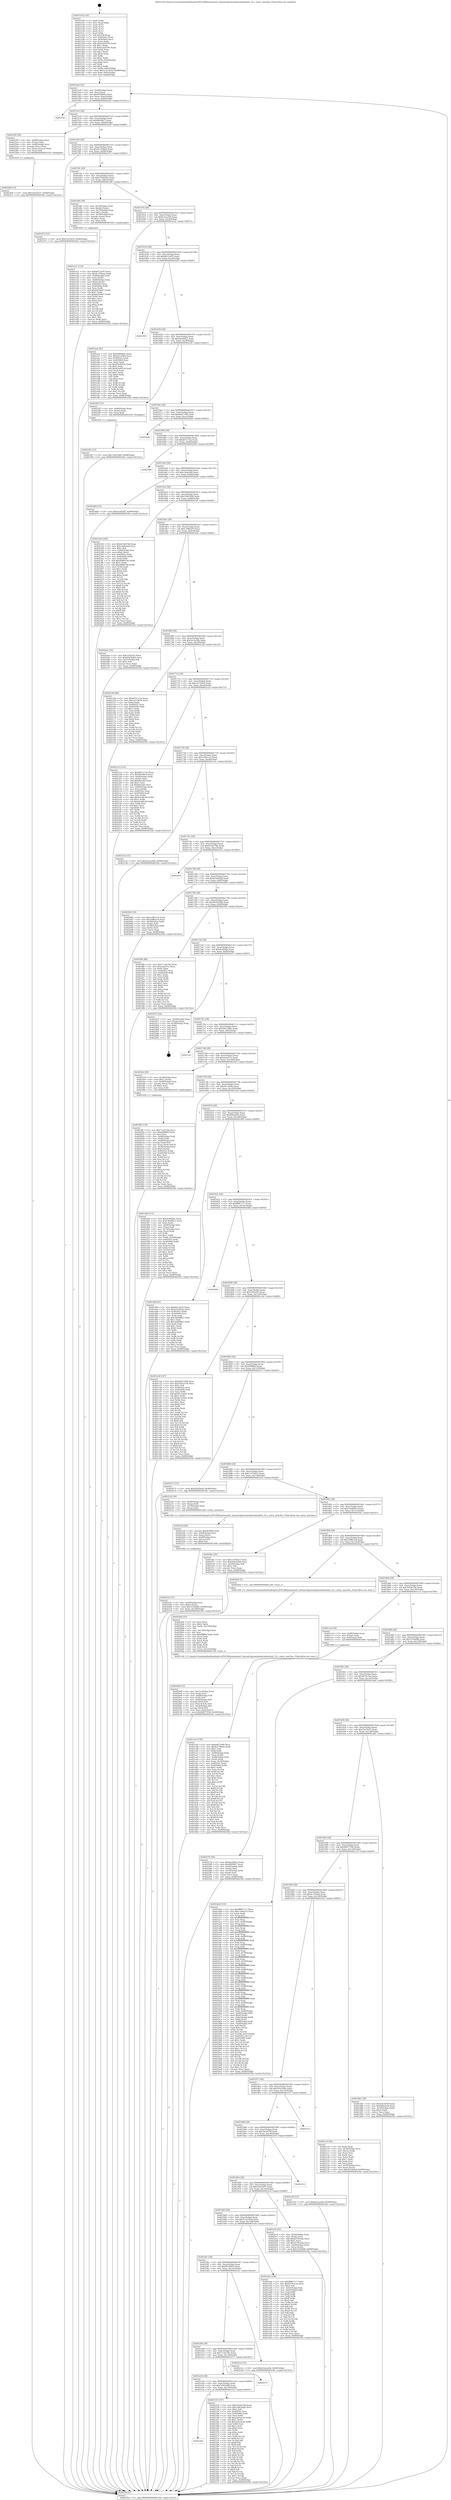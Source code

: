 digraph "0x401530" {
  label = "0x401530 (/mnt/c/Users/mathe/Desktop/tcc/POCII/binaries/extr_linuxarchpowerpckernelmodule_32.c_entry_matches_Final-ollvm.out::main(0))"
  labelloc = "t"
  node[shape=record]

  Entry [label="",width=0.3,height=0.3,shape=circle,fillcolor=black,style=filled]
  "0x4015a4" [label="{
     0x4015a4 [32]\l
     | [instrs]\l
     &nbsp;&nbsp;0x4015a4 \<+6\>: mov -0x98(%rbp),%eax\l
     &nbsp;&nbsp;0x4015aa \<+2\>: mov %eax,%ecx\l
     &nbsp;&nbsp;0x4015ac \<+6\>: sub $0x8cf84b6c,%ecx\l
     &nbsp;&nbsp;0x4015b2 \<+6\>: mov %eax,-0xac(%rbp)\l
     &nbsp;&nbsp;0x4015b8 \<+6\>: mov %ecx,-0xb0(%rbp)\l
     &nbsp;&nbsp;0x4015be \<+6\>: je 000000000040254c \<main+0x101c\>\l
  }"]
  "0x40254c" [label="{
     0x40254c\l
  }", style=dashed]
  "0x4015c4" [label="{
     0x4015c4 [28]\l
     | [instrs]\l
     &nbsp;&nbsp;0x4015c4 \<+5\>: jmp 00000000004015c9 \<main+0x99\>\l
     &nbsp;&nbsp;0x4015c9 \<+6\>: mov -0xac(%rbp),%eax\l
     &nbsp;&nbsp;0x4015cf \<+5\>: sub $0x9b95ffc7,%eax\l
     &nbsp;&nbsp;0x4015d4 \<+6\>: mov %eax,-0xb4(%rbp)\l
     &nbsp;&nbsp;0x4015da \<+6\>: je 000000000040229f \<main+0xd6f\>\l
  }"]
  Exit [label="",width=0.3,height=0.3,shape=circle,fillcolor=black,style=filled,peripheries=2]
  "0x40229f" [label="{
     0x40229f [26]\l
     | [instrs]\l
     &nbsp;&nbsp;0x40229f \<+4\>: mov -0x68(%rbp),%rax\l
     &nbsp;&nbsp;0x4022a3 \<+3\>: mov (%rax),%rax\l
     &nbsp;&nbsp;0x4022a6 \<+4\>: mov -0x40(%rbp),%rcx\l
     &nbsp;&nbsp;0x4022aa \<+3\>: movslq (%rcx),%rcx\l
     &nbsp;&nbsp;0x4022ad \<+4\>: mov (%rax,%rcx,8),%rax\l
     &nbsp;&nbsp;0x4022b1 \<+3\>: mov %rax,%rdi\l
     &nbsp;&nbsp;0x4022b4 \<+5\>: call 0000000000401030 \<free@plt\>\l
     | [calls]\l
     &nbsp;&nbsp;0x401030 \{1\} (unknown)\l
  }"]
  "0x4015e0" [label="{
     0x4015e0 [28]\l
     | [instrs]\l
     &nbsp;&nbsp;0x4015e0 \<+5\>: jmp 00000000004015e5 \<main+0xb5\>\l
     &nbsp;&nbsp;0x4015e5 \<+6\>: mov -0xac(%rbp),%eax\l
     &nbsp;&nbsp;0x4015eb \<+5\>: sub $0x9c159ba9,%eax\l
     &nbsp;&nbsp;0x4015f0 \<+6\>: mov %eax,-0xb8(%rbp)\l
     &nbsp;&nbsp;0x4015f6 \<+6\>: je 0000000000401d72 \<main+0x842\>\l
  }"]
  "0x401a40" [label="{
     0x401a40\l
  }", style=dashed]
  "0x401d72" [label="{
     0x401d72 [15]\l
     | [instrs]\l
     &nbsp;&nbsp;0x401d72 \<+10\>: movl $0x32a7fa35,-0x98(%rbp)\l
     &nbsp;&nbsp;0x401d7c \<+5\>: jmp 00000000004025fa \<main+0x10ca\>\l
  }"]
  "0x4015fc" [label="{
     0x4015fc [28]\l
     | [instrs]\l
     &nbsp;&nbsp;0x4015fc \<+5\>: jmp 0000000000401601 \<main+0xd1\>\l
     &nbsp;&nbsp;0x401601 \<+6\>: mov -0xac(%rbp),%eax\l
     &nbsp;&nbsp;0x401607 \<+5\>: sub $0xa79202a2,%eax\l
     &nbsp;&nbsp;0x40160c \<+6\>: mov %eax,-0xbc(%rbp)\l
     &nbsp;&nbsp;0x401612 \<+6\>: je 0000000000401dfa \<main+0x8ca\>\l
  }"]
  "0x402333" [label="{
     0x402333 [147]\l
     | [instrs]\l
     &nbsp;&nbsp;0x402333 \<+5\>: mov $0xd102b78d,%eax\l
     &nbsp;&nbsp;0x402338 \<+5\>: mov $0xc386344d,%ecx\l
     &nbsp;&nbsp;0x40233d \<+2\>: mov $0x1,%dl\l
     &nbsp;&nbsp;0x40233f \<+7\>: mov 0x40505c,%esi\l
     &nbsp;&nbsp;0x402346 \<+7\>: mov 0x405060,%edi\l
     &nbsp;&nbsp;0x40234d \<+3\>: mov %esi,%r8d\l
     &nbsp;&nbsp;0x402350 \<+7\>: add $0x2a914e26,%r8d\l
     &nbsp;&nbsp;0x402357 \<+4\>: sub $0x1,%r8d\l
     &nbsp;&nbsp;0x40235b \<+7\>: sub $0x2a914e26,%r8d\l
     &nbsp;&nbsp;0x402362 \<+4\>: imul %r8d,%esi\l
     &nbsp;&nbsp;0x402366 \<+3\>: and $0x1,%esi\l
     &nbsp;&nbsp;0x402369 \<+3\>: cmp $0x0,%esi\l
     &nbsp;&nbsp;0x40236c \<+4\>: sete %r9b\l
     &nbsp;&nbsp;0x402370 \<+3\>: cmp $0xa,%edi\l
     &nbsp;&nbsp;0x402373 \<+4\>: setl %r10b\l
     &nbsp;&nbsp;0x402377 \<+3\>: mov %r9b,%r11b\l
     &nbsp;&nbsp;0x40237a \<+4\>: xor $0xff,%r11b\l
     &nbsp;&nbsp;0x40237e \<+3\>: mov %r10b,%bl\l
     &nbsp;&nbsp;0x402381 \<+3\>: xor $0xff,%bl\l
     &nbsp;&nbsp;0x402384 \<+3\>: xor $0x0,%dl\l
     &nbsp;&nbsp;0x402387 \<+3\>: mov %r11b,%r14b\l
     &nbsp;&nbsp;0x40238a \<+4\>: and $0x0,%r14b\l
     &nbsp;&nbsp;0x40238e \<+3\>: and %dl,%r9b\l
     &nbsp;&nbsp;0x402391 \<+3\>: mov %bl,%r15b\l
     &nbsp;&nbsp;0x402394 \<+4\>: and $0x0,%r15b\l
     &nbsp;&nbsp;0x402398 \<+3\>: and %dl,%r10b\l
     &nbsp;&nbsp;0x40239b \<+3\>: or %r9b,%r14b\l
     &nbsp;&nbsp;0x40239e \<+3\>: or %r10b,%r15b\l
     &nbsp;&nbsp;0x4023a1 \<+3\>: xor %r15b,%r14b\l
     &nbsp;&nbsp;0x4023a4 \<+3\>: or %bl,%r11b\l
     &nbsp;&nbsp;0x4023a7 \<+4\>: xor $0xff,%r11b\l
     &nbsp;&nbsp;0x4023ab \<+3\>: or $0x0,%dl\l
     &nbsp;&nbsp;0x4023ae \<+3\>: and %dl,%r11b\l
     &nbsp;&nbsp;0x4023b1 \<+3\>: or %r11b,%r14b\l
     &nbsp;&nbsp;0x4023b4 \<+4\>: test $0x1,%r14b\l
     &nbsp;&nbsp;0x4023b8 \<+3\>: cmovne %ecx,%eax\l
     &nbsp;&nbsp;0x4023bb \<+6\>: mov %eax,-0x98(%rbp)\l
     &nbsp;&nbsp;0x4023c1 \<+5\>: jmp 00000000004025fa \<main+0x10ca\>\l
  }"]
  "0x401dfa" [label="{
     0x401dfa [39]\l
     | [instrs]\l
     &nbsp;&nbsp;0x401dfa \<+4\>: mov -0x78(%rbp),%rax\l
     &nbsp;&nbsp;0x401dfe \<+6\>: movl $0x64,(%rax)\l
     &nbsp;&nbsp;0x401e04 \<+4\>: mov -0x70(%rbp),%rax\l
     &nbsp;&nbsp;0x401e08 \<+6\>: movl $0x1,(%rax)\l
     &nbsp;&nbsp;0x401e0e \<+4\>: mov -0x70(%rbp),%rax\l
     &nbsp;&nbsp;0x401e12 \<+3\>: movslq (%rax),%rax\l
     &nbsp;&nbsp;0x401e15 \<+4\>: shl $0x3,%rax\l
     &nbsp;&nbsp;0x401e19 \<+3\>: mov %rax,%rdi\l
     &nbsp;&nbsp;0x401e1c \<+5\>: call 0000000000401050 \<malloc@plt\>\l
     | [calls]\l
     &nbsp;&nbsp;0x401050 \{1\} (unknown)\l
  }"]
  "0x401618" [label="{
     0x401618 [28]\l
     | [instrs]\l
     &nbsp;&nbsp;0x401618 \<+5\>: jmp 000000000040161d \<main+0xed\>\l
     &nbsp;&nbsp;0x40161d \<+6\>: mov -0xac(%rbp),%eax\l
     &nbsp;&nbsp;0x401623 \<+5\>: sub $0xb3cace04,%eax\l
     &nbsp;&nbsp;0x401628 \<+6\>: mov %eax,-0xc0(%rbp)\l
     &nbsp;&nbsp;0x40162e \<+6\>: je 0000000000401ea2 \<main+0x972\>\l
  }"]
  "0x401a24" [label="{
     0x401a24 [28]\l
     | [instrs]\l
     &nbsp;&nbsp;0x401a24 \<+5\>: jmp 0000000000401a29 \<main+0x4f9\>\l
     &nbsp;&nbsp;0x401a29 \<+6\>: mov -0xac(%rbp),%eax\l
     &nbsp;&nbsp;0x401a2f \<+5\>: sub $0x7a925e89,%eax\l
     &nbsp;&nbsp;0x401a34 \<+6\>: mov %eax,-0x154(%rbp)\l
     &nbsp;&nbsp;0x401a3a \<+6\>: je 0000000000402333 \<main+0xe03\>\l
  }"]
  "0x401ea2" [label="{
     0x401ea2 [91]\l
     | [instrs]\l
     &nbsp;&nbsp;0x401ea2 \<+5\>: mov $0x8cf84b6c,%eax\l
     &nbsp;&nbsp;0x401ea7 \<+5\>: mov $0xef1c3604,%ecx\l
     &nbsp;&nbsp;0x401eac \<+7\>: mov 0x40505c,%edx\l
     &nbsp;&nbsp;0x401eb3 \<+7\>: mov 0x405060,%esi\l
     &nbsp;&nbsp;0x401eba \<+2\>: mov %edx,%edi\l
     &nbsp;&nbsp;0x401ebc \<+6\>: sub $0x83e4953a,%edi\l
     &nbsp;&nbsp;0x401ec2 \<+3\>: sub $0x1,%edi\l
     &nbsp;&nbsp;0x401ec5 \<+6\>: add $0x83e4953a,%edi\l
     &nbsp;&nbsp;0x401ecb \<+3\>: imul %edi,%edx\l
     &nbsp;&nbsp;0x401ece \<+3\>: and $0x1,%edx\l
     &nbsp;&nbsp;0x401ed1 \<+3\>: cmp $0x0,%edx\l
     &nbsp;&nbsp;0x401ed4 \<+4\>: sete %r8b\l
     &nbsp;&nbsp;0x401ed8 \<+3\>: cmp $0xa,%esi\l
     &nbsp;&nbsp;0x401edb \<+4\>: setl %r9b\l
     &nbsp;&nbsp;0x401edf \<+3\>: mov %r8b,%r10b\l
     &nbsp;&nbsp;0x401ee2 \<+3\>: and %r9b,%r10b\l
     &nbsp;&nbsp;0x401ee5 \<+3\>: xor %r9b,%r8b\l
     &nbsp;&nbsp;0x401ee8 \<+3\>: or %r8b,%r10b\l
     &nbsp;&nbsp;0x401eeb \<+4\>: test $0x1,%r10b\l
     &nbsp;&nbsp;0x401eef \<+3\>: cmovne %ecx,%eax\l
     &nbsp;&nbsp;0x401ef2 \<+6\>: mov %eax,-0x98(%rbp)\l
     &nbsp;&nbsp;0x401ef8 \<+5\>: jmp 00000000004025fa \<main+0x10ca\>\l
  }"]
  "0x401634" [label="{
     0x401634 [28]\l
     | [instrs]\l
     &nbsp;&nbsp;0x401634 \<+5\>: jmp 0000000000401639 \<main+0x109\>\l
     &nbsp;&nbsp;0x401639 \<+6\>: mov -0xac(%rbp),%eax\l
     &nbsp;&nbsp;0x40163f \<+5\>: sub $0xb611dcf5,%eax\l
     &nbsp;&nbsp;0x401644 \<+6\>: mov %eax,-0xc4(%rbp)\l
     &nbsp;&nbsp;0x40164a \<+6\>: je 0000000000402505 \<main+0xfd5\>\l
  }"]
  "0x402571" [label="{
     0x402571\l
  }", style=dashed]
  "0x402505" [label="{
     0x402505\l
  }", style=dashed]
  "0x401650" [label="{
     0x401650 [28]\l
     | [instrs]\l
     &nbsp;&nbsp;0x401650 \<+5\>: jmp 0000000000401655 \<main+0x125\>\l
     &nbsp;&nbsp;0x401655 \<+6\>: mov -0xac(%rbp),%eax\l
     &nbsp;&nbsp;0x40165b \<+5\>: sub $0xbae4fd22,%eax\l
     &nbsp;&nbsp;0x401660 \<+6\>: mov %eax,-0xc8(%rbp)\l
     &nbsp;&nbsp;0x401666 \<+6\>: je 00000000004022f2 \<main+0xdc2\>\l
  }"]
  "0x402301" [label="{
     0x402301 [15]\l
     | [instrs]\l
     &nbsp;&nbsp;0x402301 \<+10\>: movl $0x7a925e89,-0x98(%rbp)\l
     &nbsp;&nbsp;0x40230b \<+5\>: jmp 00000000004025fa \<main+0x10ca\>\l
  }"]
  "0x4022f2" [label="{
     0x4022f2 [15]\l
     | [instrs]\l
     &nbsp;&nbsp;0x4022f2 \<+4\>: mov -0x68(%rbp),%rax\l
     &nbsp;&nbsp;0x4022f6 \<+3\>: mov (%rax),%rax\l
     &nbsp;&nbsp;0x4022f9 \<+3\>: mov %rax,%rdi\l
     &nbsp;&nbsp;0x4022fc \<+5\>: call 0000000000401030 \<free@plt\>\l
     | [calls]\l
     &nbsp;&nbsp;0x401030 \{1\} (unknown)\l
  }"]
  "0x40166c" [label="{
     0x40166c [28]\l
     | [instrs]\l
     &nbsp;&nbsp;0x40166c \<+5\>: jmp 0000000000401671 \<main+0x141\>\l
     &nbsp;&nbsp;0x401671 \<+6\>: mov -0xac(%rbp),%eax\l
     &nbsp;&nbsp;0x401677 \<+5\>: sub $0xbdd716f0,%eax\l
     &nbsp;&nbsp;0x40167c \<+6\>: mov %eax,-0xcc(%rbp)\l
     &nbsp;&nbsp;0x401682 \<+6\>: je 00000000004024d2 \<main+0xfa2\>\l
  }"]
  "0x4022b9" [label="{
     0x4022b9 [15]\l
     | [instrs]\l
     &nbsp;&nbsp;0x4022b9 \<+10\>: movl $0x5a5e5037,-0x98(%rbp)\l
     &nbsp;&nbsp;0x4022c3 \<+5\>: jmp 00000000004025fa \<main+0x10ca\>\l
  }"]
  "0x4024d2" [label="{
     0x4024d2\l
  }", style=dashed]
  "0x401688" [label="{
     0x401688 [28]\l
     | [instrs]\l
     &nbsp;&nbsp;0x401688 \<+5\>: jmp 000000000040168d \<main+0x15d\>\l
     &nbsp;&nbsp;0x40168d \<+6\>: mov -0xac(%rbp),%eax\l
     &nbsp;&nbsp;0x401693 \<+5\>: sub $0xbf31112a,%eax\l
     &nbsp;&nbsp;0x401698 \<+6\>: mov %eax,-0xd0(%rbp)\l
     &nbsp;&nbsp;0x40169e \<+6\>: je 00000000004025b9 \<main+0x1089\>\l
  }"]
  "0x40225c" [label="{
     0x40225c [31]\l
     | [instrs]\l
     &nbsp;&nbsp;0x40225c \<+4\>: mov -0x40(%rbp),%rcx\l
     &nbsp;&nbsp;0x402260 \<+6\>: movl $0x0,(%rcx)\l
     &nbsp;&nbsp;0x402266 \<+10\>: movl $0x1f14bdf8,-0x98(%rbp)\l
     &nbsp;&nbsp;0x402270 \<+6\>: mov %eax,-0x160(%rbp)\l
     &nbsp;&nbsp;0x402276 \<+5\>: jmp 00000000004025fa \<main+0x10ca\>\l
  }"]
  "0x4025b9" [label="{
     0x4025b9\l
  }", style=dashed]
  "0x4016a4" [label="{
     0x4016a4 [28]\l
     | [instrs]\l
     &nbsp;&nbsp;0x4016a4 \<+5\>: jmp 00000000004016a9 \<main+0x179\>\l
     &nbsp;&nbsp;0x4016a9 \<+6\>: mov -0xac(%rbp),%eax\l
     &nbsp;&nbsp;0x4016af \<+5\>: sub $0xc2adcde6,%eax\l
     &nbsp;&nbsp;0x4016b4 \<+6\>: mov %eax,-0xd4(%rbp)\l
     &nbsp;&nbsp;0x4016ba \<+6\>: je 0000000000402466 \<main+0xf36\>\l
  }"]
  "0x40223f" [label="{
     0x40223f [29]\l
     | [instrs]\l
     &nbsp;&nbsp;0x40223f \<+10\>: movabs $0x4030b6,%rdi\l
     &nbsp;&nbsp;0x402249 \<+4\>: mov -0x48(%rbp),%rcx\l
     &nbsp;&nbsp;0x40224d \<+2\>: mov %eax,(%rcx)\l
     &nbsp;&nbsp;0x40224f \<+4\>: mov -0x48(%rbp),%rcx\l
     &nbsp;&nbsp;0x402253 \<+2\>: mov (%rcx),%esi\l
     &nbsp;&nbsp;0x402255 \<+2\>: mov $0x0,%al\l
     &nbsp;&nbsp;0x402257 \<+5\>: call 0000000000401040 \<printf@plt\>\l
     | [calls]\l
     &nbsp;&nbsp;0x401040 \{1\} (unknown)\l
  }"]
  "0x402466" [label="{
     0x402466 [15]\l
     | [instrs]\l
     &nbsp;&nbsp;0x402466 \<+10\>: movl $0xdcaf2fd5,-0x98(%rbp)\l
     &nbsp;&nbsp;0x402470 \<+5\>: jmp 00000000004025fa \<main+0x10ca\>\l
  }"]
  "0x4016c0" [label="{
     0x4016c0 [28]\l
     | [instrs]\l
     &nbsp;&nbsp;0x4016c0 \<+5\>: jmp 00000000004016c5 \<main+0x195\>\l
     &nbsp;&nbsp;0x4016c5 \<+6\>: mov -0xac(%rbp),%eax\l
     &nbsp;&nbsp;0x4016cb \<+5\>: sub $0xc386344d,%eax\l
     &nbsp;&nbsp;0x4016d0 \<+6\>: mov %eax,-0xd8(%rbp)\l
     &nbsp;&nbsp;0x4016d6 \<+6\>: je 00000000004023c6 \<main+0xe96\>\l
  }"]
  "0x401a08" [label="{
     0x401a08 [28]\l
     | [instrs]\l
     &nbsp;&nbsp;0x401a08 \<+5\>: jmp 0000000000401a0d \<main+0x4dd\>\l
     &nbsp;&nbsp;0x401a0d \<+6\>: mov -0xac(%rbp),%eax\l
     &nbsp;&nbsp;0x401a13 \<+5\>: sub $0x71c4270a,%eax\l
     &nbsp;&nbsp;0x401a18 \<+6\>: mov %eax,-0x150(%rbp)\l
     &nbsp;&nbsp;0x401a1e \<+6\>: je 0000000000402571 \<main+0x1041\>\l
  }"]
  "0x4023c6" [label="{
     0x4023c6 [160]\l
     | [instrs]\l
     &nbsp;&nbsp;0x4023c6 \<+5\>: mov $0xd102b78d,%eax\l
     &nbsp;&nbsp;0x4023cb \<+5\>: mov $0xc2adcde6,%ecx\l
     &nbsp;&nbsp;0x4023d0 \<+2\>: mov $0x1,%dl\l
     &nbsp;&nbsp;0x4023d2 \<+7\>: mov -0x90(%rbp),%rsi\l
     &nbsp;&nbsp;0x4023d9 \<+6\>: movl $0x0,(%rsi)\l
     &nbsp;&nbsp;0x4023df \<+7\>: mov 0x40505c,%edi\l
     &nbsp;&nbsp;0x4023e6 \<+8\>: mov 0x405060,%r8d\l
     &nbsp;&nbsp;0x4023ee \<+3\>: mov %edi,%r9d\l
     &nbsp;&nbsp;0x4023f1 \<+7\>: add $0x46f897dd,%r9d\l
     &nbsp;&nbsp;0x4023f8 \<+4\>: sub $0x1,%r9d\l
     &nbsp;&nbsp;0x4023fc \<+7\>: sub $0x46f897dd,%r9d\l
     &nbsp;&nbsp;0x402403 \<+4\>: imul %r9d,%edi\l
     &nbsp;&nbsp;0x402407 \<+3\>: and $0x1,%edi\l
     &nbsp;&nbsp;0x40240a \<+3\>: cmp $0x0,%edi\l
     &nbsp;&nbsp;0x40240d \<+4\>: sete %r10b\l
     &nbsp;&nbsp;0x402411 \<+4\>: cmp $0xa,%r8d\l
     &nbsp;&nbsp;0x402415 \<+4\>: setl %r11b\l
     &nbsp;&nbsp;0x402419 \<+3\>: mov %r10b,%bl\l
     &nbsp;&nbsp;0x40241c \<+3\>: xor $0xff,%bl\l
     &nbsp;&nbsp;0x40241f \<+3\>: mov %r11b,%r14b\l
     &nbsp;&nbsp;0x402422 \<+4\>: xor $0xff,%r14b\l
     &nbsp;&nbsp;0x402426 \<+3\>: xor $0x0,%dl\l
     &nbsp;&nbsp;0x402429 \<+3\>: mov %bl,%r15b\l
     &nbsp;&nbsp;0x40242c \<+4\>: and $0x0,%r15b\l
     &nbsp;&nbsp;0x402430 \<+3\>: and %dl,%r10b\l
     &nbsp;&nbsp;0x402433 \<+3\>: mov %r14b,%r12b\l
     &nbsp;&nbsp;0x402436 \<+4\>: and $0x0,%r12b\l
     &nbsp;&nbsp;0x40243a \<+3\>: and %dl,%r11b\l
     &nbsp;&nbsp;0x40243d \<+3\>: or %r10b,%r15b\l
     &nbsp;&nbsp;0x402440 \<+3\>: or %r11b,%r12b\l
     &nbsp;&nbsp;0x402443 \<+3\>: xor %r12b,%r15b\l
     &nbsp;&nbsp;0x402446 \<+3\>: or %r14b,%bl\l
     &nbsp;&nbsp;0x402449 \<+3\>: xor $0xff,%bl\l
     &nbsp;&nbsp;0x40244c \<+3\>: or $0x0,%dl\l
     &nbsp;&nbsp;0x40244f \<+2\>: and %dl,%bl\l
     &nbsp;&nbsp;0x402451 \<+3\>: or %bl,%r15b\l
     &nbsp;&nbsp;0x402454 \<+4\>: test $0x1,%r15b\l
     &nbsp;&nbsp;0x402458 \<+3\>: cmovne %ecx,%eax\l
     &nbsp;&nbsp;0x40245b \<+6\>: mov %eax,-0x98(%rbp)\l
     &nbsp;&nbsp;0x402461 \<+5\>: jmp 00000000004025fa \<main+0x10ca\>\l
  }"]
  "0x4016dc" [label="{
     0x4016dc [28]\l
     | [instrs]\l
     &nbsp;&nbsp;0x4016dc \<+5\>: jmp 00000000004016e1 \<main+0x1b1\>\l
     &nbsp;&nbsp;0x4016e1 \<+6\>: mov -0xac(%rbp),%eax\l
     &nbsp;&nbsp;0x4016e7 \<+5\>: sub $0xc39bd31f,%eax\l
     &nbsp;&nbsp;0x4016ec \<+6\>: mov %eax,-0xdc(%rbp)\l
     &nbsp;&nbsp;0x4016f2 \<+6\>: je 0000000000401bee \<main+0x6be\>\l
  }"]
  "0x40221e" [label="{
     0x40221e [15]\l
     | [instrs]\l
     &nbsp;&nbsp;0x40221e \<+10\>: movl $0xb3cace04,-0x98(%rbp)\l
     &nbsp;&nbsp;0x402228 \<+5\>: jmp 00000000004025fa \<main+0x10ca\>\l
  }"]
  "0x401bee" [label="{
     0x401bee [30]\l
     | [instrs]\l
     &nbsp;&nbsp;0x401bee \<+5\>: mov $0x2302e93,%eax\l
     &nbsp;&nbsp;0x401bf3 \<+5\>: mov $0xe04328b5,%ecx\l
     &nbsp;&nbsp;0x401bf8 \<+3\>: mov -0x31(%rbp),%dl\l
     &nbsp;&nbsp;0x401bfb \<+3\>: test $0x1,%dl\l
     &nbsp;&nbsp;0x401bfe \<+3\>: cmovne %ecx,%eax\l
     &nbsp;&nbsp;0x401c01 \<+6\>: mov %eax,-0x98(%rbp)\l
     &nbsp;&nbsp;0x401c07 \<+5\>: jmp 00000000004025fa \<main+0x10ca\>\l
  }"]
  "0x4016f8" [label="{
     0x4016f8 [28]\l
     | [instrs]\l
     &nbsp;&nbsp;0x4016f8 \<+5\>: jmp 00000000004016fd \<main+0x1cd\>\l
     &nbsp;&nbsp;0x4016fd \<+6\>: mov -0xac(%rbp),%eax\l
     &nbsp;&nbsp;0x401703 \<+5\>: sub $0xc6c2a36b,%eax\l
     &nbsp;&nbsp;0x401708 \<+6\>: mov %eax,-0xe0(%rbp)\l
     &nbsp;&nbsp;0x40170e \<+6\>: je 000000000040214d \<main+0xc1d\>\l
  }"]
  "0x4020df" [label="{
     0x4020df [53]\l
     | [instrs]\l
     &nbsp;&nbsp;0x4020df \<+6\>: mov -0x15c(%rbp),%ecx\l
     &nbsp;&nbsp;0x4020e5 \<+3\>: imul %eax,%ecx\l
     &nbsp;&nbsp;0x4020e8 \<+4\>: mov -0x68(%rbp),%r8\l
     &nbsp;&nbsp;0x4020ec \<+3\>: mov (%r8),%r8\l
     &nbsp;&nbsp;0x4020ef \<+4\>: mov -0x60(%rbp),%r9\l
     &nbsp;&nbsp;0x4020f3 \<+3\>: movslq (%r9),%r9\l
     &nbsp;&nbsp;0x4020f6 \<+4\>: mov (%r8,%r9,8),%r8\l
     &nbsp;&nbsp;0x4020fa \<+4\>: mov -0x50(%rbp),%r9\l
     &nbsp;&nbsp;0x4020fe \<+3\>: movslq (%r9),%r9\l
     &nbsp;&nbsp;0x402101 \<+4\>: mov %ecx,(%r8,%r9,4)\l
     &nbsp;&nbsp;0x402105 \<+10\>: movl $0x48977938,-0x98(%rbp)\l
     &nbsp;&nbsp;0x40210f \<+5\>: jmp 00000000004025fa \<main+0x10ca\>\l
  }"]
  "0x40214d" [label="{
     0x40214d [86]\l
     | [instrs]\l
     &nbsp;&nbsp;0x40214d \<+5\>: mov $0xbf31112a,%eax\l
     &nbsp;&nbsp;0x402152 \<+5\>: mov $0xca27a834,%ecx\l
     &nbsp;&nbsp;0x402157 \<+2\>: xor %edx,%edx\l
     &nbsp;&nbsp;0x402159 \<+7\>: mov 0x40505c,%esi\l
     &nbsp;&nbsp;0x402160 \<+7\>: mov 0x405060,%edi\l
     &nbsp;&nbsp;0x402167 \<+3\>: sub $0x1,%edx\l
     &nbsp;&nbsp;0x40216a \<+3\>: mov %esi,%r8d\l
     &nbsp;&nbsp;0x40216d \<+3\>: add %edx,%r8d\l
     &nbsp;&nbsp;0x402170 \<+4\>: imul %r8d,%esi\l
     &nbsp;&nbsp;0x402174 \<+3\>: and $0x1,%esi\l
     &nbsp;&nbsp;0x402177 \<+3\>: cmp $0x0,%esi\l
     &nbsp;&nbsp;0x40217a \<+4\>: sete %r9b\l
     &nbsp;&nbsp;0x40217e \<+3\>: cmp $0xa,%edi\l
     &nbsp;&nbsp;0x402181 \<+4\>: setl %r10b\l
     &nbsp;&nbsp;0x402185 \<+3\>: mov %r9b,%r11b\l
     &nbsp;&nbsp;0x402188 \<+3\>: and %r10b,%r11b\l
     &nbsp;&nbsp;0x40218b \<+3\>: xor %r10b,%r9b\l
     &nbsp;&nbsp;0x40218e \<+3\>: or %r9b,%r11b\l
     &nbsp;&nbsp;0x402191 \<+4\>: test $0x1,%r11b\l
     &nbsp;&nbsp;0x402195 \<+3\>: cmovne %ecx,%eax\l
     &nbsp;&nbsp;0x402198 \<+6\>: mov %eax,-0x98(%rbp)\l
     &nbsp;&nbsp;0x40219e \<+5\>: jmp 00000000004025fa \<main+0x10ca\>\l
  }"]
  "0x401714" [label="{
     0x401714 [28]\l
     | [instrs]\l
     &nbsp;&nbsp;0x401714 \<+5\>: jmp 0000000000401719 \<main+0x1e9\>\l
     &nbsp;&nbsp;0x401719 \<+6\>: mov -0xac(%rbp),%eax\l
     &nbsp;&nbsp;0x40171f \<+5\>: sub $0xca27a834,%eax\l
     &nbsp;&nbsp;0x401724 \<+6\>: mov %eax,-0xe4(%rbp)\l
     &nbsp;&nbsp;0x40172a \<+6\>: je 00000000004021a3 \<main+0xc73\>\l
  }"]
  "0x4020ab" [label="{
     0x4020ab [52]\l
     | [instrs]\l
     &nbsp;&nbsp;0x4020ab \<+2\>: xor %ecx,%ecx\l
     &nbsp;&nbsp;0x4020ad \<+5\>: mov $0x2,%edx\l
     &nbsp;&nbsp;0x4020b2 \<+6\>: mov %edx,-0x158(%rbp)\l
     &nbsp;&nbsp;0x4020b8 \<+1\>: cltd\l
     &nbsp;&nbsp;0x4020b9 \<+6\>: mov -0x158(%rbp),%esi\l
     &nbsp;&nbsp;0x4020bf \<+2\>: idiv %esi\l
     &nbsp;&nbsp;0x4020c1 \<+6\>: imul $0xfffffffe,%edx,%edx\l
     &nbsp;&nbsp;0x4020c7 \<+2\>: mov %ecx,%edi\l
     &nbsp;&nbsp;0x4020c9 \<+2\>: sub %edx,%edi\l
     &nbsp;&nbsp;0x4020cb \<+2\>: mov %ecx,%edx\l
     &nbsp;&nbsp;0x4020cd \<+3\>: sub $0x1,%edx\l
     &nbsp;&nbsp;0x4020d0 \<+2\>: add %edx,%edi\l
     &nbsp;&nbsp;0x4020d2 \<+2\>: sub %edi,%ecx\l
     &nbsp;&nbsp;0x4020d4 \<+6\>: mov %ecx,-0x15c(%rbp)\l
     &nbsp;&nbsp;0x4020da \<+5\>: call 0000000000401160 \<next_i\>\l
     | [calls]\l
     &nbsp;&nbsp;0x401160 \{1\} (/mnt/c/Users/mathe/Desktop/tcc/POCII/binaries/extr_linuxarchpowerpckernelmodule_32.c_entry_matches_Final-ollvm.out::next_i)\l
  }"]
  "0x4021a3" [label="{
     0x4021a3 [123]\l
     | [instrs]\l
     &nbsp;&nbsp;0x4021a3 \<+5\>: mov $0xbf31112a,%eax\l
     &nbsp;&nbsp;0x4021a8 \<+5\>: mov $0x6f53f6c9,%ecx\l
     &nbsp;&nbsp;0x4021ad \<+4\>: mov -0x60(%rbp),%rdx\l
     &nbsp;&nbsp;0x4021b1 \<+2\>: mov (%rdx),%esi\l
     &nbsp;&nbsp;0x4021b3 \<+6\>: add $0x8fcedd2,%esi\l
     &nbsp;&nbsp;0x4021b9 \<+3\>: add $0x1,%esi\l
     &nbsp;&nbsp;0x4021bc \<+6\>: sub $0x8fcedd2,%esi\l
     &nbsp;&nbsp;0x4021c2 \<+4\>: mov -0x60(%rbp),%rdx\l
     &nbsp;&nbsp;0x4021c6 \<+2\>: mov %esi,(%rdx)\l
     &nbsp;&nbsp;0x4021c8 \<+7\>: mov 0x40505c,%esi\l
     &nbsp;&nbsp;0x4021cf \<+7\>: mov 0x405060,%edi\l
     &nbsp;&nbsp;0x4021d6 \<+3\>: mov %esi,%r8d\l
     &nbsp;&nbsp;0x4021d9 \<+7\>: add $0xb2c48c49,%r8d\l
     &nbsp;&nbsp;0x4021e0 \<+4\>: sub $0x1,%r8d\l
     &nbsp;&nbsp;0x4021e4 \<+7\>: sub $0xb2c48c49,%r8d\l
     &nbsp;&nbsp;0x4021eb \<+4\>: imul %r8d,%esi\l
     &nbsp;&nbsp;0x4021ef \<+3\>: and $0x1,%esi\l
     &nbsp;&nbsp;0x4021f2 \<+3\>: cmp $0x0,%esi\l
     &nbsp;&nbsp;0x4021f5 \<+4\>: sete %r9b\l
     &nbsp;&nbsp;0x4021f9 \<+3\>: cmp $0xa,%edi\l
     &nbsp;&nbsp;0x4021fc \<+4\>: setl %r10b\l
     &nbsp;&nbsp;0x402200 \<+3\>: mov %r9b,%r11b\l
     &nbsp;&nbsp;0x402203 \<+3\>: and %r10b,%r11b\l
     &nbsp;&nbsp;0x402206 \<+3\>: xor %r10b,%r9b\l
     &nbsp;&nbsp;0x402209 \<+3\>: or %r9b,%r11b\l
     &nbsp;&nbsp;0x40220c \<+4\>: test $0x1,%r11b\l
     &nbsp;&nbsp;0x402210 \<+3\>: cmovne %ecx,%eax\l
     &nbsp;&nbsp;0x402213 \<+6\>: mov %eax,-0x98(%rbp)\l
     &nbsp;&nbsp;0x402219 \<+5\>: jmp 00000000004025fa \<main+0x10ca\>\l
  }"]
  "0x401730" [label="{
     0x401730 [28]\l
     | [instrs]\l
     &nbsp;&nbsp;0x401730 \<+5\>: jmp 0000000000401735 \<main+0x205\>\l
     &nbsp;&nbsp;0x401735 \<+6\>: mov -0xac(%rbp),%eax\l
     &nbsp;&nbsp;0x40173b \<+5\>: sub $0xcc9b1ce3,%eax\l
     &nbsp;&nbsp;0x401740 \<+6\>: mov %eax,-0xe8(%rbp)\l
     &nbsp;&nbsp;0x401746 \<+6\>: je 000000000040213e \<main+0xc0e\>\l
  }"]
  "0x401ffd" [label="{
     0x401ffd [118]\l
     | [instrs]\l
     &nbsp;&nbsp;0x401ffd \<+5\>: mov $0x71c4270a,%ecx\l
     &nbsp;&nbsp;0x402002 \<+5\>: mov $0xd9f88fd,%edx\l
     &nbsp;&nbsp;0x402007 \<+2\>: xor %esi,%esi\l
     &nbsp;&nbsp;0x402009 \<+4\>: mov -0x68(%rbp),%rdi\l
     &nbsp;&nbsp;0x40200d \<+3\>: mov (%rdi),%rdi\l
     &nbsp;&nbsp;0x402010 \<+4\>: mov -0x60(%rbp),%r8\l
     &nbsp;&nbsp;0x402014 \<+3\>: movslq (%r8),%r8\l
     &nbsp;&nbsp;0x402017 \<+4\>: mov %rax,(%rdi,%r8,8)\l
     &nbsp;&nbsp;0x40201b \<+4\>: mov -0x50(%rbp),%rax\l
     &nbsp;&nbsp;0x40201f \<+6\>: movl $0x0,(%rax)\l
     &nbsp;&nbsp;0x402025 \<+8\>: mov 0x40505c,%r9d\l
     &nbsp;&nbsp;0x40202d \<+8\>: mov 0x405060,%r10d\l
     &nbsp;&nbsp;0x402035 \<+3\>: sub $0x1,%esi\l
     &nbsp;&nbsp;0x402038 \<+3\>: mov %r9d,%r11d\l
     &nbsp;&nbsp;0x40203b \<+3\>: add %esi,%r11d\l
     &nbsp;&nbsp;0x40203e \<+4\>: imul %r11d,%r9d\l
     &nbsp;&nbsp;0x402042 \<+4\>: and $0x1,%r9d\l
     &nbsp;&nbsp;0x402046 \<+4\>: cmp $0x0,%r9d\l
     &nbsp;&nbsp;0x40204a \<+3\>: sete %bl\l
     &nbsp;&nbsp;0x40204d \<+4\>: cmp $0xa,%r10d\l
     &nbsp;&nbsp;0x402051 \<+4\>: setl %r14b\l
     &nbsp;&nbsp;0x402055 \<+3\>: mov %bl,%r15b\l
     &nbsp;&nbsp;0x402058 \<+3\>: and %r14b,%r15b\l
     &nbsp;&nbsp;0x40205b \<+3\>: xor %r14b,%bl\l
     &nbsp;&nbsp;0x40205e \<+3\>: or %bl,%r15b\l
     &nbsp;&nbsp;0x402061 \<+4\>: test $0x1,%r15b\l
     &nbsp;&nbsp;0x402065 \<+3\>: cmovne %edx,%ecx\l
     &nbsp;&nbsp;0x402068 \<+6\>: mov %ecx,-0x98(%rbp)\l
     &nbsp;&nbsp;0x40206e \<+5\>: jmp 00000000004025fa \<main+0x10ca\>\l
  }"]
  "0x40213e" [label="{
     0x40213e [15]\l
     | [instrs]\l
     &nbsp;&nbsp;0x40213e \<+10\>: movl $0xc6c2a36b,-0x98(%rbp)\l
     &nbsp;&nbsp;0x402148 \<+5\>: jmp 00000000004025fa \<main+0x10ca\>\l
  }"]
  "0x40174c" [label="{
     0x40174c [28]\l
     | [instrs]\l
     &nbsp;&nbsp;0x40174c \<+5\>: jmp 0000000000401751 \<main+0x221\>\l
     &nbsp;&nbsp;0x401751 \<+6\>: mov -0xac(%rbp),%eax\l
     &nbsp;&nbsp;0x401757 \<+5\>: sub $0xd102b78d,%eax\l
     &nbsp;&nbsp;0x40175c \<+6\>: mov %eax,-0xec(%rbp)\l
     &nbsp;&nbsp;0x401762 \<+6\>: je 00000000004025e3 \<main+0x10b3\>\l
  }"]
  "0x401e21" [label="{
     0x401e21 [114]\l
     | [instrs]\l
     &nbsp;&nbsp;0x401e21 \<+5\>: mov $0xb611dcf5,%ecx\l
     &nbsp;&nbsp;0x401e26 \<+5\>: mov $0x4c378eaa,%edx\l
     &nbsp;&nbsp;0x401e2b \<+4\>: mov -0x68(%rbp),%rdi\l
     &nbsp;&nbsp;0x401e2f \<+3\>: mov %rax,(%rdi)\l
     &nbsp;&nbsp;0x401e32 \<+4\>: mov -0x60(%rbp),%rax\l
     &nbsp;&nbsp;0x401e36 \<+6\>: movl $0x0,(%rax)\l
     &nbsp;&nbsp;0x401e3c \<+7\>: mov 0x40505c,%esi\l
     &nbsp;&nbsp;0x401e43 \<+8\>: mov 0x405060,%r8d\l
     &nbsp;&nbsp;0x401e4b \<+3\>: mov %esi,%r9d\l
     &nbsp;&nbsp;0x401e4e \<+7\>: add $0xdef39927,%r9d\l
     &nbsp;&nbsp;0x401e55 \<+4\>: sub $0x1,%r9d\l
     &nbsp;&nbsp;0x401e59 \<+7\>: sub $0xdef39927,%r9d\l
     &nbsp;&nbsp;0x401e60 \<+4\>: imul %r9d,%esi\l
     &nbsp;&nbsp;0x401e64 \<+3\>: and $0x1,%esi\l
     &nbsp;&nbsp;0x401e67 \<+3\>: cmp $0x0,%esi\l
     &nbsp;&nbsp;0x401e6a \<+4\>: sete %r10b\l
     &nbsp;&nbsp;0x401e6e \<+4\>: cmp $0xa,%r8d\l
     &nbsp;&nbsp;0x401e72 \<+4\>: setl %r11b\l
     &nbsp;&nbsp;0x401e76 \<+3\>: mov %r10b,%bl\l
     &nbsp;&nbsp;0x401e79 \<+3\>: and %r11b,%bl\l
     &nbsp;&nbsp;0x401e7c \<+3\>: xor %r11b,%r10b\l
     &nbsp;&nbsp;0x401e7f \<+3\>: or %r10b,%bl\l
     &nbsp;&nbsp;0x401e82 \<+3\>: test $0x1,%bl\l
     &nbsp;&nbsp;0x401e85 \<+3\>: cmovne %edx,%ecx\l
     &nbsp;&nbsp;0x401e88 \<+6\>: mov %ecx,-0x98(%rbp)\l
     &nbsp;&nbsp;0x401e8e \<+5\>: jmp 00000000004025fa \<main+0x10ca\>\l
  }"]
  "0x4025e3" [label="{
     0x4025e3\l
  }", style=dashed]
  "0x401768" [label="{
     0x401768 [28]\l
     | [instrs]\l
     &nbsp;&nbsp;0x401768 \<+5\>: jmp 000000000040176d \<main+0x23d\>\l
     &nbsp;&nbsp;0x40176d \<+6\>: mov -0xac(%rbp),%eax\l
     &nbsp;&nbsp;0x401773 \<+5\>: sub $0xd542b0af,%eax\l
     &nbsp;&nbsp;0x401778 \<+6\>: mov %eax,-0xf0(%rbp)\l
     &nbsp;&nbsp;0x40177e \<+6\>: je 0000000000402082 \<main+0xb52\>\l
  }"]
  "0x401cd3" [label="{
     0x401cd3 [159]\l
     | [instrs]\l
     &nbsp;&nbsp;0x401cd3 \<+5\>: mov $0xbdd716f0,%ecx\l
     &nbsp;&nbsp;0x401cd8 \<+5\>: mov $0x9c159ba9,%edx\l
     &nbsp;&nbsp;0x401cdd \<+3\>: mov $0x1,%sil\l
     &nbsp;&nbsp;0x401ce0 \<+3\>: xor %r8d,%r8d\l
     &nbsp;&nbsp;0x401ce3 \<+4\>: mov -0x80(%rbp),%rdi\l
     &nbsp;&nbsp;0x401ce7 \<+2\>: mov %eax,(%rdi)\l
     &nbsp;&nbsp;0x401ce9 \<+4\>: mov -0x80(%rbp),%rdi\l
     &nbsp;&nbsp;0x401ced \<+2\>: mov (%rdi),%eax\l
     &nbsp;&nbsp;0x401cef \<+3\>: mov %eax,-0x30(%rbp)\l
     &nbsp;&nbsp;0x401cf2 \<+7\>: mov 0x40505c,%eax\l
     &nbsp;&nbsp;0x401cf9 \<+8\>: mov 0x405060,%r9d\l
     &nbsp;&nbsp;0x401d01 \<+4\>: sub $0x1,%r8d\l
     &nbsp;&nbsp;0x401d05 \<+3\>: mov %eax,%r10d\l
     &nbsp;&nbsp;0x401d08 \<+3\>: add %r8d,%r10d\l
     &nbsp;&nbsp;0x401d0b \<+4\>: imul %r10d,%eax\l
     &nbsp;&nbsp;0x401d0f \<+3\>: and $0x1,%eax\l
     &nbsp;&nbsp;0x401d12 \<+3\>: cmp $0x0,%eax\l
     &nbsp;&nbsp;0x401d15 \<+4\>: sete %r11b\l
     &nbsp;&nbsp;0x401d19 \<+4\>: cmp $0xa,%r9d\l
     &nbsp;&nbsp;0x401d1d \<+3\>: setl %bl\l
     &nbsp;&nbsp;0x401d20 \<+3\>: mov %r11b,%r14b\l
     &nbsp;&nbsp;0x401d23 \<+4\>: xor $0xff,%r14b\l
     &nbsp;&nbsp;0x401d27 \<+3\>: mov %bl,%r15b\l
     &nbsp;&nbsp;0x401d2a \<+4\>: xor $0xff,%r15b\l
     &nbsp;&nbsp;0x401d2e \<+4\>: xor $0x1,%sil\l
     &nbsp;&nbsp;0x401d32 \<+3\>: mov %r14b,%r12b\l
     &nbsp;&nbsp;0x401d35 \<+4\>: and $0xff,%r12b\l
     &nbsp;&nbsp;0x401d39 \<+3\>: and %sil,%r11b\l
     &nbsp;&nbsp;0x401d3c \<+3\>: mov %r15b,%r13b\l
     &nbsp;&nbsp;0x401d3f \<+4\>: and $0xff,%r13b\l
     &nbsp;&nbsp;0x401d43 \<+3\>: and %sil,%bl\l
     &nbsp;&nbsp;0x401d46 \<+3\>: or %r11b,%r12b\l
     &nbsp;&nbsp;0x401d49 \<+3\>: or %bl,%r13b\l
     &nbsp;&nbsp;0x401d4c \<+3\>: xor %r13b,%r12b\l
     &nbsp;&nbsp;0x401d4f \<+3\>: or %r15b,%r14b\l
     &nbsp;&nbsp;0x401d52 \<+4\>: xor $0xff,%r14b\l
     &nbsp;&nbsp;0x401d56 \<+4\>: or $0x1,%sil\l
     &nbsp;&nbsp;0x401d5a \<+3\>: and %sil,%r14b\l
     &nbsp;&nbsp;0x401d5d \<+3\>: or %r14b,%r12b\l
     &nbsp;&nbsp;0x401d60 \<+4\>: test $0x1,%r12b\l
     &nbsp;&nbsp;0x401d64 \<+3\>: cmovne %edx,%ecx\l
     &nbsp;&nbsp;0x401d67 \<+6\>: mov %ecx,-0x98(%rbp)\l
     &nbsp;&nbsp;0x401d6d \<+5\>: jmp 00000000004025fa \<main+0x10ca\>\l
  }"]
  "0x402082" [label="{
     0x402082 [36]\l
     | [instrs]\l
     &nbsp;&nbsp;0x402082 \<+5\>: mov $0xcc9b1ce3,%eax\l
     &nbsp;&nbsp;0x402087 \<+5\>: mov $0x18f8e1c8,%ecx\l
     &nbsp;&nbsp;0x40208c \<+4\>: mov -0x50(%rbp),%rdx\l
     &nbsp;&nbsp;0x402090 \<+2\>: mov (%rdx),%esi\l
     &nbsp;&nbsp;0x402092 \<+4\>: mov -0x58(%rbp),%rdx\l
     &nbsp;&nbsp;0x402096 \<+2\>: cmp (%rdx),%esi\l
     &nbsp;&nbsp;0x402098 \<+3\>: cmovl %ecx,%eax\l
     &nbsp;&nbsp;0x40209b \<+6\>: mov %eax,-0x98(%rbp)\l
     &nbsp;&nbsp;0x4020a1 \<+5\>: jmp 00000000004025fa \<main+0x10ca\>\l
  }"]
  "0x401784" [label="{
     0x401784 [28]\l
     | [instrs]\l
     &nbsp;&nbsp;0x401784 \<+5\>: jmp 0000000000401789 \<main+0x259\>\l
     &nbsp;&nbsp;0x401789 \<+6\>: mov -0xac(%rbp),%eax\l
     &nbsp;&nbsp;0x40178f \<+5\>: sub $0xd5d5d30b,%eax\l
     &nbsp;&nbsp;0x401794 \<+6\>: mov %eax,-0xf4(%rbp)\l
     &nbsp;&nbsp;0x40179a \<+6\>: je 0000000000401f8a \<main+0xa5a\>\l
  }"]
  "0x401530" [label="{
     0x401530 [116]\l
     | [instrs]\l
     &nbsp;&nbsp;0x401530 \<+1\>: push %rbp\l
     &nbsp;&nbsp;0x401531 \<+3\>: mov %rsp,%rbp\l
     &nbsp;&nbsp;0x401534 \<+2\>: push %r15\l
     &nbsp;&nbsp;0x401536 \<+2\>: push %r14\l
     &nbsp;&nbsp;0x401538 \<+2\>: push %r13\l
     &nbsp;&nbsp;0x40153a \<+2\>: push %r12\l
     &nbsp;&nbsp;0x40153c \<+1\>: push %rbx\l
     &nbsp;&nbsp;0x40153d \<+7\>: sub $0x158,%rsp\l
     &nbsp;&nbsp;0x401544 \<+7\>: mov 0x40505c,%eax\l
     &nbsp;&nbsp;0x40154b \<+7\>: mov 0x405060,%ecx\l
     &nbsp;&nbsp;0x401552 \<+2\>: mov %eax,%edx\l
     &nbsp;&nbsp;0x401554 \<+6\>: add $0xe2d2f195,%edx\l
     &nbsp;&nbsp;0x40155a \<+3\>: sub $0x1,%edx\l
     &nbsp;&nbsp;0x40155d \<+6\>: sub $0xe2d2f195,%edx\l
     &nbsp;&nbsp;0x401563 \<+3\>: imul %edx,%eax\l
     &nbsp;&nbsp;0x401566 \<+3\>: and $0x1,%eax\l
     &nbsp;&nbsp;0x401569 \<+3\>: cmp $0x0,%eax\l
     &nbsp;&nbsp;0x40156c \<+4\>: sete %r8b\l
     &nbsp;&nbsp;0x401570 \<+4\>: and $0x1,%r8b\l
     &nbsp;&nbsp;0x401574 \<+7\>: mov %r8b,-0x92(%rbp)\l
     &nbsp;&nbsp;0x40157b \<+3\>: cmp $0xa,%ecx\l
     &nbsp;&nbsp;0x40157e \<+4\>: setl %r8b\l
     &nbsp;&nbsp;0x401582 \<+4\>: and $0x1,%r8b\l
     &nbsp;&nbsp;0x401586 \<+7\>: mov %r8b,-0x91(%rbp)\l
     &nbsp;&nbsp;0x40158d \<+10\>: movl $0x5c32343d,-0x98(%rbp)\l
     &nbsp;&nbsp;0x401597 \<+6\>: mov %edi,-0x9c(%rbp)\l
     &nbsp;&nbsp;0x40159d \<+7\>: mov %rsi,-0xa8(%rbp)\l
  }"]
  "0x401f8a" [label="{
     0x401f8a [86]\l
     | [instrs]\l
     &nbsp;&nbsp;0x401f8a \<+5\>: mov $0x71c4270a,%eax\l
     &nbsp;&nbsp;0x401f8f \<+5\>: mov $0xeeaef7cc,%ecx\l
     &nbsp;&nbsp;0x401f94 \<+2\>: xor %edx,%edx\l
     &nbsp;&nbsp;0x401f96 \<+7\>: mov 0x40505c,%esi\l
     &nbsp;&nbsp;0x401f9d \<+7\>: mov 0x405060,%edi\l
     &nbsp;&nbsp;0x401fa4 \<+3\>: sub $0x1,%edx\l
     &nbsp;&nbsp;0x401fa7 \<+3\>: mov %esi,%r8d\l
     &nbsp;&nbsp;0x401faa \<+3\>: add %edx,%r8d\l
     &nbsp;&nbsp;0x401fad \<+4\>: imul %r8d,%esi\l
     &nbsp;&nbsp;0x401fb1 \<+3\>: and $0x1,%esi\l
     &nbsp;&nbsp;0x401fb4 \<+3\>: cmp $0x0,%esi\l
     &nbsp;&nbsp;0x401fb7 \<+4\>: sete %r9b\l
     &nbsp;&nbsp;0x401fbb \<+3\>: cmp $0xa,%edi\l
     &nbsp;&nbsp;0x401fbe \<+4\>: setl %r10b\l
     &nbsp;&nbsp;0x401fc2 \<+3\>: mov %r9b,%r11b\l
     &nbsp;&nbsp;0x401fc5 \<+3\>: and %r10b,%r11b\l
     &nbsp;&nbsp;0x401fc8 \<+3\>: xor %r10b,%r9b\l
     &nbsp;&nbsp;0x401fcb \<+3\>: or %r9b,%r11b\l
     &nbsp;&nbsp;0x401fce \<+4\>: test $0x1,%r11b\l
     &nbsp;&nbsp;0x401fd2 \<+3\>: cmovne %ecx,%eax\l
     &nbsp;&nbsp;0x401fd5 \<+6\>: mov %eax,-0x98(%rbp)\l
     &nbsp;&nbsp;0x401fdb \<+5\>: jmp 00000000004025fa \<main+0x10ca\>\l
  }"]
  "0x4017a0" [label="{
     0x4017a0 [28]\l
     | [instrs]\l
     &nbsp;&nbsp;0x4017a0 \<+5\>: jmp 00000000004017a5 \<main+0x275\>\l
     &nbsp;&nbsp;0x4017a5 \<+6\>: mov -0xac(%rbp),%eax\l
     &nbsp;&nbsp;0x4017ab \<+5\>: sub $0xdcaf2fd5,%eax\l
     &nbsp;&nbsp;0x4017b0 \<+6\>: mov %eax,-0xf8(%rbp)\l
     &nbsp;&nbsp;0x4017b6 \<+6\>: je 0000000000402475 \<main+0xf45\>\l
  }"]
  "0x4025fa" [label="{
     0x4025fa [5]\l
     | [instrs]\l
     &nbsp;&nbsp;0x4025fa \<+5\>: jmp 00000000004015a4 \<main+0x74\>\l
  }"]
  "0x402475" [label="{
     0x402475 [24]\l
     | [instrs]\l
     &nbsp;&nbsp;0x402475 \<+7\>: mov -0x90(%rbp),%rax\l
     &nbsp;&nbsp;0x40247c \<+2\>: mov (%rax),%eax\l
     &nbsp;&nbsp;0x40247e \<+4\>: lea -0x28(%rbp),%rsp\l
     &nbsp;&nbsp;0x402482 \<+1\>: pop %rbx\l
     &nbsp;&nbsp;0x402483 \<+2\>: pop %r12\l
     &nbsp;&nbsp;0x402485 \<+2\>: pop %r13\l
     &nbsp;&nbsp;0x402487 \<+2\>: pop %r14\l
     &nbsp;&nbsp;0x402489 \<+2\>: pop %r15\l
     &nbsp;&nbsp;0x40248b \<+1\>: pop %rbp\l
     &nbsp;&nbsp;0x40248c \<+1\>: ret\l
  }"]
  "0x4017bc" [label="{
     0x4017bc [28]\l
     | [instrs]\l
     &nbsp;&nbsp;0x4017bc \<+5\>: jmp 00000000004017c1 \<main+0x291\>\l
     &nbsp;&nbsp;0x4017c1 \<+6\>: mov -0xac(%rbp),%eax\l
     &nbsp;&nbsp;0x4017c7 \<+5\>: sub $0xe04328b5,%eax\l
     &nbsp;&nbsp;0x4017cc \<+6\>: mov %eax,-0xfc(%rbp)\l
     &nbsp;&nbsp;0x4017d2 \<+6\>: je 0000000000401c0c \<main+0x6dc\>\l
  }"]
  "0x4019ec" [label="{
     0x4019ec [28]\l
     | [instrs]\l
     &nbsp;&nbsp;0x4019ec \<+5\>: jmp 00000000004019f1 \<main+0x4c1\>\l
     &nbsp;&nbsp;0x4019f1 \<+6\>: mov -0xac(%rbp),%eax\l
     &nbsp;&nbsp;0x4019f7 \<+5\>: sub $0x6f53f6c9,%eax\l
     &nbsp;&nbsp;0x4019fc \<+6\>: mov %eax,-0x14c(%rbp)\l
     &nbsp;&nbsp;0x401a02 \<+6\>: je 000000000040221e \<main+0xcee\>\l
  }"]
  "0x401c0c" [label="{
     0x401c0c\l
  }", style=dashed]
  "0x4017d8" [label="{
     0x4017d8 [28]\l
     | [instrs]\l
     &nbsp;&nbsp;0x4017d8 \<+5\>: jmp 00000000004017dd \<main+0x2ad\>\l
     &nbsp;&nbsp;0x4017dd \<+6\>: mov -0xac(%rbp),%eax\l
     &nbsp;&nbsp;0x4017e3 \<+5\>: sub $0xeeaef7cc,%eax\l
     &nbsp;&nbsp;0x4017e8 \<+6\>: mov %eax,-0x100(%rbp)\l
     &nbsp;&nbsp;0x4017ee \<+6\>: je 0000000000401fe0 \<main+0xab0\>\l
  }"]
  "0x401a4a" [label="{
     0x401a4a [106]\l
     | [instrs]\l
     &nbsp;&nbsp;0x401a4a \<+5\>: mov $0xff087117,%eax\l
     &nbsp;&nbsp;0x401a4f \<+5\>: mov $0x2b70c1ae,%ecx\l
     &nbsp;&nbsp;0x401a54 \<+2\>: mov $0x1,%dl\l
     &nbsp;&nbsp;0x401a56 \<+7\>: mov -0x92(%rbp),%sil\l
     &nbsp;&nbsp;0x401a5d \<+7\>: mov -0x91(%rbp),%dil\l
     &nbsp;&nbsp;0x401a64 \<+3\>: mov %sil,%r8b\l
     &nbsp;&nbsp;0x401a67 \<+4\>: xor $0xff,%r8b\l
     &nbsp;&nbsp;0x401a6b \<+3\>: mov %dil,%r9b\l
     &nbsp;&nbsp;0x401a6e \<+4\>: xor $0xff,%r9b\l
     &nbsp;&nbsp;0x401a72 \<+3\>: xor $0x0,%dl\l
     &nbsp;&nbsp;0x401a75 \<+3\>: mov %r8b,%r10b\l
     &nbsp;&nbsp;0x401a78 \<+4\>: and $0x0,%r10b\l
     &nbsp;&nbsp;0x401a7c \<+3\>: and %dl,%sil\l
     &nbsp;&nbsp;0x401a7f \<+3\>: mov %r9b,%r11b\l
     &nbsp;&nbsp;0x401a82 \<+4\>: and $0x0,%r11b\l
     &nbsp;&nbsp;0x401a86 \<+3\>: and %dl,%dil\l
     &nbsp;&nbsp;0x401a89 \<+3\>: or %sil,%r10b\l
     &nbsp;&nbsp;0x401a8c \<+3\>: or %dil,%r11b\l
     &nbsp;&nbsp;0x401a8f \<+3\>: xor %r11b,%r10b\l
     &nbsp;&nbsp;0x401a92 \<+3\>: or %r9b,%r8b\l
     &nbsp;&nbsp;0x401a95 \<+4\>: xor $0xff,%r8b\l
     &nbsp;&nbsp;0x401a99 \<+3\>: or $0x0,%dl\l
     &nbsp;&nbsp;0x401a9c \<+3\>: and %dl,%r8b\l
     &nbsp;&nbsp;0x401a9f \<+3\>: or %r8b,%r10b\l
     &nbsp;&nbsp;0x401aa2 \<+4\>: test $0x1,%r10b\l
     &nbsp;&nbsp;0x401aa6 \<+3\>: cmovne %ecx,%eax\l
     &nbsp;&nbsp;0x401aa9 \<+6\>: mov %eax,-0x98(%rbp)\l
     &nbsp;&nbsp;0x401aaf \<+5\>: jmp 00000000004025fa \<main+0x10ca\>\l
  }"]
  "0x401fe0" [label="{
     0x401fe0 [29]\l
     | [instrs]\l
     &nbsp;&nbsp;0x401fe0 \<+4\>: mov -0x58(%rbp),%rax\l
     &nbsp;&nbsp;0x401fe4 \<+6\>: movl $0x1,(%rax)\l
     &nbsp;&nbsp;0x401fea \<+4\>: mov -0x58(%rbp),%rax\l
     &nbsp;&nbsp;0x401fee \<+3\>: movslq (%rax),%rax\l
     &nbsp;&nbsp;0x401ff1 \<+4\>: shl $0x2,%rax\l
     &nbsp;&nbsp;0x401ff5 \<+3\>: mov %rax,%rdi\l
     &nbsp;&nbsp;0x401ff8 \<+5\>: call 0000000000401050 \<malloc@plt\>\l
     | [calls]\l
     &nbsp;&nbsp;0x401050 \{1\} (unknown)\l
  }"]
  "0x4017f4" [label="{
     0x4017f4 [28]\l
     | [instrs]\l
     &nbsp;&nbsp;0x4017f4 \<+5\>: jmp 00000000004017f9 \<main+0x2c9\>\l
     &nbsp;&nbsp;0x4017f9 \<+6\>: mov -0xac(%rbp),%eax\l
     &nbsp;&nbsp;0x4017ff \<+5\>: sub $0xef1c3604,%eax\l
     &nbsp;&nbsp;0x401804 \<+6\>: mov %eax,-0x104(%rbp)\l
     &nbsp;&nbsp;0x40180a \<+6\>: je 0000000000401efd \<main+0x9cd\>\l
  }"]
  "0x4019d0" [label="{
     0x4019d0 [28]\l
     | [instrs]\l
     &nbsp;&nbsp;0x4019d0 \<+5\>: jmp 00000000004019d5 \<main+0x4a5\>\l
     &nbsp;&nbsp;0x4019d5 \<+6\>: mov -0xac(%rbp),%eax\l
     &nbsp;&nbsp;0x4019db \<+5\>: sub $0x5c32343d,%eax\l
     &nbsp;&nbsp;0x4019e0 \<+6\>: mov %eax,-0x148(%rbp)\l
     &nbsp;&nbsp;0x4019e6 \<+6\>: je 0000000000401a4a \<main+0x51a\>\l
  }"]
  "0x401efd" [label="{
     0x401efd [111]\l
     | [instrs]\l
     &nbsp;&nbsp;0x401efd \<+5\>: mov $0x8cf84b6c,%eax\l
     &nbsp;&nbsp;0x401f02 \<+5\>: mov $0x14ed08c3,%ecx\l
     &nbsp;&nbsp;0x401f07 \<+2\>: xor %edx,%edx\l
     &nbsp;&nbsp;0x401f09 \<+4\>: mov -0x60(%rbp),%rsi\l
     &nbsp;&nbsp;0x401f0d \<+2\>: mov (%rsi),%edi\l
     &nbsp;&nbsp;0x401f0f \<+4\>: mov -0x70(%rbp),%rsi\l
     &nbsp;&nbsp;0x401f13 \<+2\>: cmp (%rsi),%edi\l
     &nbsp;&nbsp;0x401f15 \<+4\>: setl %r8b\l
     &nbsp;&nbsp;0x401f19 \<+4\>: and $0x1,%r8b\l
     &nbsp;&nbsp;0x401f1d \<+4\>: mov %r8b,-0x29(%rbp)\l
     &nbsp;&nbsp;0x401f21 \<+7\>: mov 0x40505c,%edi\l
     &nbsp;&nbsp;0x401f28 \<+8\>: mov 0x405060,%r9d\l
     &nbsp;&nbsp;0x401f30 \<+3\>: sub $0x1,%edx\l
     &nbsp;&nbsp;0x401f33 \<+3\>: mov %edi,%r10d\l
     &nbsp;&nbsp;0x401f36 \<+3\>: add %edx,%r10d\l
     &nbsp;&nbsp;0x401f39 \<+4\>: imul %r10d,%edi\l
     &nbsp;&nbsp;0x401f3d \<+3\>: and $0x1,%edi\l
     &nbsp;&nbsp;0x401f40 \<+3\>: cmp $0x0,%edi\l
     &nbsp;&nbsp;0x401f43 \<+4\>: sete %r8b\l
     &nbsp;&nbsp;0x401f47 \<+4\>: cmp $0xa,%r9d\l
     &nbsp;&nbsp;0x401f4b \<+4\>: setl %r11b\l
     &nbsp;&nbsp;0x401f4f \<+3\>: mov %r8b,%bl\l
     &nbsp;&nbsp;0x401f52 \<+3\>: and %r11b,%bl\l
     &nbsp;&nbsp;0x401f55 \<+3\>: xor %r11b,%r8b\l
     &nbsp;&nbsp;0x401f58 \<+3\>: or %r8b,%bl\l
     &nbsp;&nbsp;0x401f5b \<+3\>: test $0x1,%bl\l
     &nbsp;&nbsp;0x401f5e \<+3\>: cmovne %ecx,%eax\l
     &nbsp;&nbsp;0x401f61 \<+6\>: mov %eax,-0x98(%rbp)\l
     &nbsp;&nbsp;0x401f67 \<+5\>: jmp 00000000004025fa \<main+0x10ca\>\l
  }"]
  "0x401810" [label="{
     0x401810 [28]\l
     | [instrs]\l
     &nbsp;&nbsp;0x401810 \<+5\>: jmp 0000000000401815 \<main+0x2e5\>\l
     &nbsp;&nbsp;0x401815 \<+6\>: mov -0xac(%rbp),%eax\l
     &nbsp;&nbsp;0x40181b \<+5\>: sub $0xf08ee05a,%eax\l
     &nbsp;&nbsp;0x401820 \<+6\>: mov %eax,-0x108(%rbp)\l
     &nbsp;&nbsp;0x401826 \<+6\>: je 0000000000401d9f \<main+0x86f\>\l
  }"]
  "0x4022c8" [label="{
     0x4022c8 [42]\l
     | [instrs]\l
     &nbsp;&nbsp;0x4022c8 \<+4\>: mov -0x40(%rbp),%rax\l
     &nbsp;&nbsp;0x4022cc \<+2\>: mov (%rax),%ecx\l
     &nbsp;&nbsp;0x4022ce \<+6\>: add $0x42783ede,%ecx\l
     &nbsp;&nbsp;0x4022d4 \<+3\>: add $0x1,%ecx\l
     &nbsp;&nbsp;0x4022d7 \<+6\>: sub $0x42783ede,%ecx\l
     &nbsp;&nbsp;0x4022dd \<+4\>: mov -0x40(%rbp),%rax\l
     &nbsp;&nbsp;0x4022e1 \<+2\>: mov %ecx,(%rax)\l
     &nbsp;&nbsp;0x4022e3 \<+10\>: movl $0x1f14bdf8,-0x98(%rbp)\l
     &nbsp;&nbsp;0x4022ed \<+5\>: jmp 00000000004025fa \<main+0x10ca\>\l
  }"]
  "0x401d9f" [label="{
     0x401d9f [91]\l
     | [instrs]\l
     &nbsp;&nbsp;0x401d9f \<+5\>: mov $0xb611dcf5,%eax\l
     &nbsp;&nbsp;0x401da4 \<+5\>: mov $0xa79202a2,%ecx\l
     &nbsp;&nbsp;0x401da9 \<+7\>: mov 0x40505c,%edx\l
     &nbsp;&nbsp;0x401db0 \<+7\>: mov 0x405060,%esi\l
     &nbsp;&nbsp;0x401db7 \<+2\>: mov %edx,%edi\l
     &nbsp;&nbsp;0x401db9 \<+6\>: sub $0x3a6898b3,%edi\l
     &nbsp;&nbsp;0x401dbf \<+3\>: sub $0x1,%edi\l
     &nbsp;&nbsp;0x401dc2 \<+6\>: add $0x3a6898b3,%edi\l
     &nbsp;&nbsp;0x401dc8 \<+3\>: imul %edi,%edx\l
     &nbsp;&nbsp;0x401dcb \<+3\>: and $0x1,%edx\l
     &nbsp;&nbsp;0x401dce \<+3\>: cmp $0x0,%edx\l
     &nbsp;&nbsp;0x401dd1 \<+4\>: sete %r8b\l
     &nbsp;&nbsp;0x401dd5 \<+3\>: cmp $0xa,%esi\l
     &nbsp;&nbsp;0x401dd8 \<+4\>: setl %r9b\l
     &nbsp;&nbsp;0x401ddc \<+3\>: mov %r8b,%r10b\l
     &nbsp;&nbsp;0x401ddf \<+3\>: and %r9b,%r10b\l
     &nbsp;&nbsp;0x401de2 \<+3\>: xor %r9b,%r8b\l
     &nbsp;&nbsp;0x401de5 \<+3\>: or %r8b,%r10b\l
     &nbsp;&nbsp;0x401de8 \<+4\>: test $0x1,%r10b\l
     &nbsp;&nbsp;0x401dec \<+3\>: cmovne %ecx,%eax\l
     &nbsp;&nbsp;0x401def \<+6\>: mov %eax,-0x98(%rbp)\l
     &nbsp;&nbsp;0x401df5 \<+5\>: jmp 00000000004025fa \<main+0x10ca\>\l
  }"]
  "0x40182c" [label="{
     0x40182c [28]\l
     | [instrs]\l
     &nbsp;&nbsp;0x40182c \<+5\>: jmp 0000000000401831 \<main+0x301\>\l
     &nbsp;&nbsp;0x401831 \<+6\>: mov -0xac(%rbp),%eax\l
     &nbsp;&nbsp;0x401837 \<+5\>: sub $0xff087117,%eax\l
     &nbsp;&nbsp;0x40183c \<+6\>: mov %eax,-0x10c(%rbp)\l
     &nbsp;&nbsp;0x401842 \<+6\>: je 000000000040248d \<main+0xf5d\>\l
  }"]
  "0x4019b4" [label="{
     0x4019b4 [28]\l
     | [instrs]\l
     &nbsp;&nbsp;0x4019b4 \<+5\>: jmp 00000000004019b9 \<main+0x489\>\l
     &nbsp;&nbsp;0x4019b9 \<+6\>: mov -0xac(%rbp),%eax\l
     &nbsp;&nbsp;0x4019bf \<+5\>: sub $0x5a5e5037,%eax\l
     &nbsp;&nbsp;0x4019c4 \<+6\>: mov %eax,-0x144(%rbp)\l
     &nbsp;&nbsp;0x4019ca \<+6\>: je 00000000004022c8 \<main+0xd98\>\l
  }"]
  "0x40248d" [label="{
     0x40248d\l
  }", style=dashed]
  "0x401848" [label="{
     0x401848 [28]\l
     | [instrs]\l
     &nbsp;&nbsp;0x401848 \<+5\>: jmp 000000000040184d \<main+0x31d\>\l
     &nbsp;&nbsp;0x40184d \<+6\>: mov -0xac(%rbp),%eax\l
     &nbsp;&nbsp;0x401853 \<+5\>: sub $0x2302e93,%eax\l
     &nbsp;&nbsp;0x401858 \<+6\>: mov %eax,-0x110(%rbp)\l
     &nbsp;&nbsp;0x40185e \<+6\>: je 0000000000401c2d \<main+0x6fd\>\l
  }"]
  "0x402310" [label="{
     0x402310\l
  }", style=dashed]
  "0x401c2d" [label="{
     0x401c2d [147]\l
     | [instrs]\l
     &nbsp;&nbsp;0x401c2d \<+5\>: mov $0xbdd716f0,%eax\l
     &nbsp;&nbsp;0x401c32 \<+5\>: mov $0x1b43e536,%ecx\l
     &nbsp;&nbsp;0x401c37 \<+2\>: mov $0x1,%dl\l
     &nbsp;&nbsp;0x401c39 \<+7\>: mov 0x40505c,%esi\l
     &nbsp;&nbsp;0x401c40 \<+7\>: mov 0x405060,%edi\l
     &nbsp;&nbsp;0x401c47 \<+3\>: mov %esi,%r8d\l
     &nbsp;&nbsp;0x401c4a \<+7\>: add $0xf5c1de62,%r8d\l
     &nbsp;&nbsp;0x401c51 \<+4\>: sub $0x1,%r8d\l
     &nbsp;&nbsp;0x401c55 \<+7\>: sub $0xf5c1de62,%r8d\l
     &nbsp;&nbsp;0x401c5c \<+4\>: imul %r8d,%esi\l
     &nbsp;&nbsp;0x401c60 \<+3\>: and $0x1,%esi\l
     &nbsp;&nbsp;0x401c63 \<+3\>: cmp $0x0,%esi\l
     &nbsp;&nbsp;0x401c66 \<+4\>: sete %r9b\l
     &nbsp;&nbsp;0x401c6a \<+3\>: cmp $0xa,%edi\l
     &nbsp;&nbsp;0x401c6d \<+4\>: setl %r10b\l
     &nbsp;&nbsp;0x401c71 \<+3\>: mov %r9b,%r11b\l
     &nbsp;&nbsp;0x401c74 \<+4\>: xor $0xff,%r11b\l
     &nbsp;&nbsp;0x401c78 \<+3\>: mov %r10b,%bl\l
     &nbsp;&nbsp;0x401c7b \<+3\>: xor $0xff,%bl\l
     &nbsp;&nbsp;0x401c7e \<+3\>: xor $0x0,%dl\l
     &nbsp;&nbsp;0x401c81 \<+3\>: mov %r11b,%r14b\l
     &nbsp;&nbsp;0x401c84 \<+4\>: and $0x0,%r14b\l
     &nbsp;&nbsp;0x401c88 \<+3\>: and %dl,%r9b\l
     &nbsp;&nbsp;0x401c8b \<+3\>: mov %bl,%r15b\l
     &nbsp;&nbsp;0x401c8e \<+4\>: and $0x0,%r15b\l
     &nbsp;&nbsp;0x401c92 \<+3\>: and %dl,%r10b\l
     &nbsp;&nbsp;0x401c95 \<+3\>: or %r9b,%r14b\l
     &nbsp;&nbsp;0x401c98 \<+3\>: or %r10b,%r15b\l
     &nbsp;&nbsp;0x401c9b \<+3\>: xor %r15b,%r14b\l
     &nbsp;&nbsp;0x401c9e \<+3\>: or %bl,%r11b\l
     &nbsp;&nbsp;0x401ca1 \<+4\>: xor $0xff,%r11b\l
     &nbsp;&nbsp;0x401ca5 \<+3\>: or $0x0,%dl\l
     &nbsp;&nbsp;0x401ca8 \<+3\>: and %dl,%r11b\l
     &nbsp;&nbsp;0x401cab \<+3\>: or %r11b,%r14b\l
     &nbsp;&nbsp;0x401cae \<+4\>: test $0x1,%r14b\l
     &nbsp;&nbsp;0x401cb2 \<+3\>: cmovne %ecx,%eax\l
     &nbsp;&nbsp;0x401cb5 \<+6\>: mov %eax,-0x98(%rbp)\l
     &nbsp;&nbsp;0x401cbb \<+5\>: jmp 00000000004025fa \<main+0x10ca\>\l
  }"]
  "0x401864" [label="{
     0x401864 [28]\l
     | [instrs]\l
     &nbsp;&nbsp;0x401864 \<+5\>: jmp 0000000000401869 \<main+0x339\>\l
     &nbsp;&nbsp;0x401869 \<+6\>: mov -0xac(%rbp),%eax\l
     &nbsp;&nbsp;0x40186f \<+5\>: sub $0xd9f88fd,%eax\l
     &nbsp;&nbsp;0x401874 \<+6\>: mov %eax,-0x114(%rbp)\l
     &nbsp;&nbsp;0x40187a \<+6\>: je 0000000000402073 \<main+0xb43\>\l
  }"]
  "0x401998" [label="{
     0x401998 [28]\l
     | [instrs]\l
     &nbsp;&nbsp;0x401998 \<+5\>: jmp 000000000040199d \<main+0x46d\>\l
     &nbsp;&nbsp;0x40199d \<+6\>: mov -0xac(%rbp),%eax\l
     &nbsp;&nbsp;0x4019a3 \<+5\>: sub $0x54ce970f,%eax\l
     &nbsp;&nbsp;0x4019a8 \<+6\>: mov %eax,-0x140(%rbp)\l
     &nbsp;&nbsp;0x4019ae \<+6\>: je 0000000000402310 \<main+0xde0\>\l
  }"]
  "0x402073" [label="{
     0x402073 [15]\l
     | [instrs]\l
     &nbsp;&nbsp;0x402073 \<+10\>: movl $0xd542b0af,-0x98(%rbp)\l
     &nbsp;&nbsp;0x40207d \<+5\>: jmp 00000000004025fa \<main+0x10ca\>\l
  }"]
  "0x401880" [label="{
     0x401880 [28]\l
     | [instrs]\l
     &nbsp;&nbsp;0x401880 \<+5\>: jmp 0000000000401885 \<main+0x355\>\l
     &nbsp;&nbsp;0x401885 \<+6\>: mov -0xac(%rbp),%eax\l
     &nbsp;&nbsp;0x40188b \<+5\>: sub $0x11474b15,%eax\l
     &nbsp;&nbsp;0x401890 \<+6\>: mov %eax,-0x118(%rbp)\l
     &nbsp;&nbsp;0x401896 \<+6\>: je 000000000040222d \<main+0xcfd\>\l
  }"]
  "0x40231f" [label="{
     0x40231f\l
  }", style=dashed]
  "0x40222d" [label="{
     0x40222d [18]\l
     | [instrs]\l
     &nbsp;&nbsp;0x40222d \<+4\>: mov -0x68(%rbp),%rax\l
     &nbsp;&nbsp;0x402231 \<+3\>: mov (%rax),%rdi\l
     &nbsp;&nbsp;0x402234 \<+4\>: mov -0x78(%rbp),%rax\l
     &nbsp;&nbsp;0x402238 \<+2\>: mov (%rax),%esi\l
     &nbsp;&nbsp;0x40223a \<+5\>: call 00000000004013b0 \<entry_matches\>\l
     | [calls]\l
     &nbsp;&nbsp;0x4013b0 \{1\} (/mnt/c/Users/mathe/Desktop/tcc/POCII/binaries/extr_linuxarchpowerpckernelmodule_32.c_entry_matches_Final-ollvm.out::entry_matches)\l
  }"]
  "0x40189c" [label="{
     0x40189c [28]\l
     | [instrs]\l
     &nbsp;&nbsp;0x40189c \<+5\>: jmp 00000000004018a1 \<main+0x371\>\l
     &nbsp;&nbsp;0x4018a1 \<+6\>: mov -0xac(%rbp),%eax\l
     &nbsp;&nbsp;0x4018a7 \<+5\>: sub $0x14ed08c3,%eax\l
     &nbsp;&nbsp;0x4018ac \<+6\>: mov %eax,-0x11c(%rbp)\l
     &nbsp;&nbsp;0x4018b2 \<+6\>: je 0000000000401f6c \<main+0xa3c\>\l
  }"]
  "0x40197c" [label="{
     0x40197c [28]\l
     | [instrs]\l
     &nbsp;&nbsp;0x40197c \<+5\>: jmp 0000000000401981 \<main+0x451\>\l
     &nbsp;&nbsp;0x401981 \<+6\>: mov -0xac(%rbp),%eax\l
     &nbsp;&nbsp;0x401987 \<+5\>: sub $0x502c5eda,%eax\l
     &nbsp;&nbsp;0x40198c \<+6\>: mov %eax,-0x13c(%rbp)\l
     &nbsp;&nbsp;0x401992 \<+6\>: je 000000000040231f \<main+0xdef\>\l
  }"]
  "0x401f6c" [label="{
     0x401f6c [30]\l
     | [instrs]\l
     &nbsp;&nbsp;0x401f6c \<+5\>: mov $0x11474b15,%eax\l
     &nbsp;&nbsp;0x401f71 \<+5\>: mov $0xd5d5d30b,%ecx\l
     &nbsp;&nbsp;0x401f76 \<+3\>: mov -0x29(%rbp),%dl\l
     &nbsp;&nbsp;0x401f79 \<+3\>: test $0x1,%dl\l
     &nbsp;&nbsp;0x401f7c \<+3\>: cmovne %ecx,%eax\l
     &nbsp;&nbsp;0x401f7f \<+6\>: mov %eax,-0x98(%rbp)\l
     &nbsp;&nbsp;0x401f85 \<+5\>: jmp 00000000004025fa \<main+0x10ca\>\l
  }"]
  "0x4018b8" [label="{
     0x4018b8 [28]\l
     | [instrs]\l
     &nbsp;&nbsp;0x4018b8 \<+5\>: jmp 00000000004018bd \<main+0x38d\>\l
     &nbsp;&nbsp;0x4018bd \<+6\>: mov -0xac(%rbp),%eax\l
     &nbsp;&nbsp;0x4018c3 \<+5\>: sub $0x18f8e1c8,%eax\l
     &nbsp;&nbsp;0x4018c8 \<+6\>: mov %eax,-0x120(%rbp)\l
     &nbsp;&nbsp;0x4018ce \<+6\>: je 00000000004020a6 \<main+0xb76\>\l
  }"]
  "0x401e93" [label="{
     0x401e93 [15]\l
     | [instrs]\l
     &nbsp;&nbsp;0x401e93 \<+10\>: movl $0xb3cace04,-0x98(%rbp)\l
     &nbsp;&nbsp;0x401e9d \<+5\>: jmp 00000000004025fa \<main+0x10ca\>\l
  }"]
  "0x4020a6" [label="{
     0x4020a6 [5]\l
     | [instrs]\l
     &nbsp;&nbsp;0x4020a6 \<+5\>: call 0000000000401160 \<next_i\>\l
     | [calls]\l
     &nbsp;&nbsp;0x401160 \{1\} (/mnt/c/Users/mathe/Desktop/tcc/POCII/binaries/extr_linuxarchpowerpckernelmodule_32.c_entry_matches_Final-ollvm.out::next_i)\l
  }"]
  "0x4018d4" [label="{
     0x4018d4 [28]\l
     | [instrs]\l
     &nbsp;&nbsp;0x4018d4 \<+5\>: jmp 00000000004018d9 \<main+0x3a9\>\l
     &nbsp;&nbsp;0x4018d9 \<+6\>: mov -0xac(%rbp),%eax\l
     &nbsp;&nbsp;0x4018df \<+5\>: sub $0x1b43e536,%eax\l
     &nbsp;&nbsp;0x4018e4 \<+6\>: mov %eax,-0x124(%rbp)\l
     &nbsp;&nbsp;0x4018ea \<+6\>: je 0000000000401cc0 \<main+0x790\>\l
  }"]
  "0x401960" [label="{
     0x401960 [28]\l
     | [instrs]\l
     &nbsp;&nbsp;0x401960 \<+5\>: jmp 0000000000401965 \<main+0x435\>\l
     &nbsp;&nbsp;0x401965 \<+6\>: mov -0xac(%rbp),%eax\l
     &nbsp;&nbsp;0x40196b \<+5\>: sub $0x4c378eaa,%eax\l
     &nbsp;&nbsp;0x401970 \<+6\>: mov %eax,-0x138(%rbp)\l
     &nbsp;&nbsp;0x401976 \<+6\>: je 0000000000401e93 \<main+0x963\>\l
  }"]
  "0x401cc0" [label="{
     0x401cc0 [19]\l
     | [instrs]\l
     &nbsp;&nbsp;0x401cc0 \<+7\>: mov -0x88(%rbp),%rax\l
     &nbsp;&nbsp;0x401cc7 \<+3\>: mov (%rax),%rax\l
     &nbsp;&nbsp;0x401cca \<+4\>: mov 0x8(%rax),%rdi\l
     &nbsp;&nbsp;0x401cce \<+5\>: call 0000000000401060 \<atoi@plt\>\l
     | [calls]\l
     &nbsp;&nbsp;0x401060 \{1\} (unknown)\l
  }"]
  "0x4018f0" [label="{
     0x4018f0 [28]\l
     | [instrs]\l
     &nbsp;&nbsp;0x4018f0 \<+5\>: jmp 00000000004018f5 \<main+0x3c5\>\l
     &nbsp;&nbsp;0x4018f5 \<+6\>: mov -0xac(%rbp),%eax\l
     &nbsp;&nbsp;0x4018fb \<+5\>: sub $0x1f14bdf8,%eax\l
     &nbsp;&nbsp;0x401900 \<+6\>: mov %eax,-0x128(%rbp)\l
     &nbsp;&nbsp;0x401906 \<+6\>: je 000000000040227b \<main+0xd4b\>\l
  }"]
  "0x402114" [label="{
     0x402114 [42]\l
     | [instrs]\l
     &nbsp;&nbsp;0x402114 \<+2\>: xor %eax,%eax\l
     &nbsp;&nbsp;0x402116 \<+4\>: mov -0x50(%rbp),%rcx\l
     &nbsp;&nbsp;0x40211a \<+2\>: mov (%rcx),%edx\l
     &nbsp;&nbsp;0x40211c \<+2\>: mov %eax,%esi\l
     &nbsp;&nbsp;0x40211e \<+2\>: sub %edx,%esi\l
     &nbsp;&nbsp;0x402120 \<+2\>: mov %eax,%edx\l
     &nbsp;&nbsp;0x402122 \<+3\>: sub $0x1,%edx\l
     &nbsp;&nbsp;0x402125 \<+2\>: add %edx,%esi\l
     &nbsp;&nbsp;0x402127 \<+2\>: sub %esi,%eax\l
     &nbsp;&nbsp;0x402129 \<+4\>: mov -0x50(%rbp),%rcx\l
     &nbsp;&nbsp;0x40212d \<+2\>: mov %eax,(%rcx)\l
     &nbsp;&nbsp;0x40212f \<+10\>: movl $0xd542b0af,-0x98(%rbp)\l
     &nbsp;&nbsp;0x402139 \<+5\>: jmp 00000000004025fa \<main+0x10ca\>\l
  }"]
  "0x40227b" [label="{
     0x40227b [36]\l
     | [instrs]\l
     &nbsp;&nbsp;0x40227b \<+5\>: mov $0xbae4fd22,%eax\l
     &nbsp;&nbsp;0x402280 \<+5\>: mov $0x9b95ffc7,%ecx\l
     &nbsp;&nbsp;0x402285 \<+4\>: mov -0x40(%rbp),%rdx\l
     &nbsp;&nbsp;0x402289 \<+2\>: mov (%rdx),%esi\l
     &nbsp;&nbsp;0x40228b \<+4\>: mov -0x70(%rbp),%rdx\l
     &nbsp;&nbsp;0x40228f \<+2\>: cmp (%rdx),%esi\l
     &nbsp;&nbsp;0x402291 \<+3\>: cmovl %ecx,%eax\l
     &nbsp;&nbsp;0x402294 \<+6\>: mov %eax,-0x98(%rbp)\l
     &nbsp;&nbsp;0x40229a \<+5\>: jmp 00000000004025fa \<main+0x10ca\>\l
  }"]
  "0x40190c" [label="{
     0x40190c [28]\l
     | [instrs]\l
     &nbsp;&nbsp;0x40190c \<+5\>: jmp 0000000000401911 \<main+0x3e1\>\l
     &nbsp;&nbsp;0x401911 \<+6\>: mov -0xac(%rbp),%eax\l
     &nbsp;&nbsp;0x401917 \<+5\>: sub $0x2b70c1ae,%eax\l
     &nbsp;&nbsp;0x40191c \<+6\>: mov %eax,-0x12c(%rbp)\l
     &nbsp;&nbsp;0x401922 \<+6\>: je 0000000000401ab4 \<main+0x584\>\l
  }"]
  "0x401944" [label="{
     0x401944 [28]\l
     | [instrs]\l
     &nbsp;&nbsp;0x401944 \<+5\>: jmp 0000000000401949 \<main+0x419\>\l
     &nbsp;&nbsp;0x401949 \<+6\>: mov -0xac(%rbp),%eax\l
     &nbsp;&nbsp;0x40194f \<+5\>: sub $0x48977938,%eax\l
     &nbsp;&nbsp;0x401954 \<+6\>: mov %eax,-0x134(%rbp)\l
     &nbsp;&nbsp;0x40195a \<+6\>: je 0000000000402114 \<main+0xbe4\>\l
  }"]
  "0x401ab4" [label="{
     0x401ab4 [314]\l
     | [instrs]\l
     &nbsp;&nbsp;0x401ab4 \<+5\>: mov $0xff087117,%eax\l
     &nbsp;&nbsp;0x401ab9 \<+5\>: mov $0xc39bd31f,%ecx\l
     &nbsp;&nbsp;0x401abe \<+2\>: xor %edx,%edx\l
     &nbsp;&nbsp;0x401ac0 \<+3\>: mov %rsp,%rsi\l
     &nbsp;&nbsp;0x401ac3 \<+4\>: add $0xfffffffffffffff0,%rsi\l
     &nbsp;&nbsp;0x401ac7 \<+3\>: mov %rsi,%rsp\l
     &nbsp;&nbsp;0x401aca \<+7\>: mov %rsi,-0x90(%rbp)\l
     &nbsp;&nbsp;0x401ad1 \<+3\>: mov %rsp,%rsi\l
     &nbsp;&nbsp;0x401ad4 \<+4\>: add $0xfffffffffffffff0,%rsi\l
     &nbsp;&nbsp;0x401ad8 \<+3\>: mov %rsi,%rsp\l
     &nbsp;&nbsp;0x401adb \<+3\>: mov %rsp,%rdi\l
     &nbsp;&nbsp;0x401ade \<+4\>: add $0xfffffffffffffff0,%rdi\l
     &nbsp;&nbsp;0x401ae2 \<+3\>: mov %rdi,%rsp\l
     &nbsp;&nbsp;0x401ae5 \<+7\>: mov %rdi,-0x88(%rbp)\l
     &nbsp;&nbsp;0x401aec \<+3\>: mov %rsp,%rdi\l
     &nbsp;&nbsp;0x401aef \<+4\>: add $0xfffffffffffffff0,%rdi\l
     &nbsp;&nbsp;0x401af3 \<+3\>: mov %rdi,%rsp\l
     &nbsp;&nbsp;0x401af6 \<+4\>: mov %rdi,-0x80(%rbp)\l
     &nbsp;&nbsp;0x401afa \<+3\>: mov %rsp,%rdi\l
     &nbsp;&nbsp;0x401afd \<+4\>: add $0xfffffffffffffff0,%rdi\l
     &nbsp;&nbsp;0x401b01 \<+3\>: mov %rdi,%rsp\l
     &nbsp;&nbsp;0x401b04 \<+4\>: mov %rdi,-0x78(%rbp)\l
     &nbsp;&nbsp;0x401b08 \<+3\>: mov %rsp,%rdi\l
     &nbsp;&nbsp;0x401b0b \<+4\>: add $0xfffffffffffffff0,%rdi\l
     &nbsp;&nbsp;0x401b0f \<+3\>: mov %rdi,%rsp\l
     &nbsp;&nbsp;0x401b12 \<+4\>: mov %rdi,-0x70(%rbp)\l
     &nbsp;&nbsp;0x401b16 \<+3\>: mov %rsp,%rdi\l
     &nbsp;&nbsp;0x401b19 \<+4\>: add $0xfffffffffffffff0,%rdi\l
     &nbsp;&nbsp;0x401b1d \<+3\>: mov %rdi,%rsp\l
     &nbsp;&nbsp;0x401b20 \<+4\>: mov %rdi,-0x68(%rbp)\l
     &nbsp;&nbsp;0x401b24 \<+3\>: mov %rsp,%rdi\l
     &nbsp;&nbsp;0x401b27 \<+4\>: add $0xfffffffffffffff0,%rdi\l
     &nbsp;&nbsp;0x401b2b \<+3\>: mov %rdi,%rsp\l
     &nbsp;&nbsp;0x401b2e \<+4\>: mov %rdi,-0x60(%rbp)\l
     &nbsp;&nbsp;0x401b32 \<+3\>: mov %rsp,%rdi\l
     &nbsp;&nbsp;0x401b35 \<+4\>: add $0xfffffffffffffff0,%rdi\l
     &nbsp;&nbsp;0x401b39 \<+3\>: mov %rdi,%rsp\l
     &nbsp;&nbsp;0x401b3c \<+4\>: mov %rdi,-0x58(%rbp)\l
     &nbsp;&nbsp;0x401b40 \<+3\>: mov %rsp,%rdi\l
     &nbsp;&nbsp;0x401b43 \<+4\>: add $0xfffffffffffffff0,%rdi\l
     &nbsp;&nbsp;0x401b47 \<+3\>: mov %rdi,%rsp\l
     &nbsp;&nbsp;0x401b4a \<+4\>: mov %rdi,-0x50(%rbp)\l
     &nbsp;&nbsp;0x401b4e \<+3\>: mov %rsp,%rdi\l
     &nbsp;&nbsp;0x401b51 \<+4\>: add $0xfffffffffffffff0,%rdi\l
     &nbsp;&nbsp;0x401b55 \<+3\>: mov %rdi,%rsp\l
     &nbsp;&nbsp;0x401b58 \<+4\>: mov %rdi,-0x48(%rbp)\l
     &nbsp;&nbsp;0x401b5c \<+3\>: mov %rsp,%rdi\l
     &nbsp;&nbsp;0x401b5f \<+4\>: add $0xfffffffffffffff0,%rdi\l
     &nbsp;&nbsp;0x401b63 \<+3\>: mov %rdi,%rsp\l
     &nbsp;&nbsp;0x401b66 \<+4\>: mov %rdi,-0x40(%rbp)\l
     &nbsp;&nbsp;0x401b6a \<+7\>: mov -0x90(%rbp),%rdi\l
     &nbsp;&nbsp;0x401b71 \<+6\>: movl $0x0,(%rdi)\l
     &nbsp;&nbsp;0x401b77 \<+7\>: mov -0x9c(%rbp),%r8d\l
     &nbsp;&nbsp;0x401b7e \<+3\>: mov %r8d,(%rsi)\l
     &nbsp;&nbsp;0x401b81 \<+7\>: mov -0x88(%rbp),%rdi\l
     &nbsp;&nbsp;0x401b88 \<+7\>: mov -0xa8(%rbp),%r9\l
     &nbsp;&nbsp;0x401b8f \<+3\>: mov %r9,(%rdi)\l
     &nbsp;&nbsp;0x401b92 \<+3\>: cmpl $0x2,(%rsi)\l
     &nbsp;&nbsp;0x401b95 \<+4\>: setne %r10b\l
     &nbsp;&nbsp;0x401b99 \<+4\>: and $0x1,%r10b\l
     &nbsp;&nbsp;0x401b9d \<+4\>: mov %r10b,-0x31(%rbp)\l
     &nbsp;&nbsp;0x401ba1 \<+8\>: mov 0x40505c,%r11d\l
     &nbsp;&nbsp;0x401ba9 \<+7\>: mov 0x405060,%ebx\l
     &nbsp;&nbsp;0x401bb0 \<+3\>: sub $0x1,%edx\l
     &nbsp;&nbsp;0x401bb3 \<+3\>: mov %r11d,%r14d\l
     &nbsp;&nbsp;0x401bb6 \<+3\>: add %edx,%r14d\l
     &nbsp;&nbsp;0x401bb9 \<+4\>: imul %r14d,%r11d\l
     &nbsp;&nbsp;0x401bbd \<+4\>: and $0x1,%r11d\l
     &nbsp;&nbsp;0x401bc1 \<+4\>: cmp $0x0,%r11d\l
     &nbsp;&nbsp;0x401bc5 \<+4\>: sete %r10b\l
     &nbsp;&nbsp;0x401bc9 \<+3\>: cmp $0xa,%ebx\l
     &nbsp;&nbsp;0x401bcc \<+4\>: setl %r15b\l
     &nbsp;&nbsp;0x401bd0 \<+3\>: mov %r10b,%r12b\l
     &nbsp;&nbsp;0x401bd3 \<+3\>: and %r15b,%r12b\l
     &nbsp;&nbsp;0x401bd6 \<+3\>: xor %r15b,%r10b\l
     &nbsp;&nbsp;0x401bd9 \<+3\>: or %r10b,%r12b\l
     &nbsp;&nbsp;0x401bdc \<+4\>: test $0x1,%r12b\l
     &nbsp;&nbsp;0x401be0 \<+3\>: cmovne %ecx,%eax\l
     &nbsp;&nbsp;0x401be3 \<+6\>: mov %eax,-0x98(%rbp)\l
     &nbsp;&nbsp;0x401be9 \<+5\>: jmp 00000000004025fa \<main+0x10ca\>\l
  }"]
  "0x401928" [label="{
     0x401928 [28]\l
     | [instrs]\l
     &nbsp;&nbsp;0x401928 \<+5\>: jmp 000000000040192d \<main+0x3fd\>\l
     &nbsp;&nbsp;0x40192d \<+6\>: mov -0xac(%rbp),%eax\l
     &nbsp;&nbsp;0x401933 \<+5\>: sub $0x32a7fa35,%eax\l
     &nbsp;&nbsp;0x401938 \<+6\>: mov %eax,-0x130(%rbp)\l
     &nbsp;&nbsp;0x40193e \<+6\>: je 0000000000401d81 \<main+0x851\>\l
  }"]
  "0x401d81" [label="{
     0x401d81 [30]\l
     | [instrs]\l
     &nbsp;&nbsp;0x401d81 \<+5\>: mov $0x54ce970f,%eax\l
     &nbsp;&nbsp;0x401d86 \<+5\>: mov $0xf08ee05a,%ecx\l
     &nbsp;&nbsp;0x401d8b \<+3\>: mov -0x30(%rbp),%edx\l
     &nbsp;&nbsp;0x401d8e \<+3\>: cmp $0x0,%edx\l
     &nbsp;&nbsp;0x401d91 \<+3\>: cmove %ecx,%eax\l
     &nbsp;&nbsp;0x401d94 \<+6\>: mov %eax,-0x98(%rbp)\l
     &nbsp;&nbsp;0x401d9a \<+5\>: jmp 00000000004025fa \<main+0x10ca\>\l
  }"]
  Entry -> "0x401530" [label=" 1"]
  "0x4015a4" -> "0x40254c" [label=" 0"]
  "0x4015a4" -> "0x4015c4" [label=" 37"]
  "0x402475" -> Exit [label=" 1"]
  "0x4015c4" -> "0x40229f" [label=" 1"]
  "0x4015c4" -> "0x4015e0" [label=" 36"]
  "0x402466" -> "0x4025fa" [label=" 1"]
  "0x4015e0" -> "0x401d72" [label=" 1"]
  "0x4015e0" -> "0x4015fc" [label=" 35"]
  "0x4023c6" -> "0x4025fa" [label=" 1"]
  "0x4015fc" -> "0x401dfa" [label=" 1"]
  "0x4015fc" -> "0x401618" [label=" 34"]
  "0x402333" -> "0x4025fa" [label=" 1"]
  "0x401618" -> "0x401ea2" [label=" 2"]
  "0x401618" -> "0x401634" [label=" 32"]
  "0x401a24" -> "0x402333" [label=" 1"]
  "0x401634" -> "0x402505" [label=" 0"]
  "0x401634" -> "0x401650" [label=" 32"]
  "0x401a24" -> "0x401a40" [label=" 0"]
  "0x401650" -> "0x4022f2" [label=" 1"]
  "0x401650" -> "0x40166c" [label=" 31"]
  "0x401a08" -> "0x402571" [label=" 0"]
  "0x40166c" -> "0x4024d2" [label=" 0"]
  "0x40166c" -> "0x401688" [label=" 31"]
  "0x401a08" -> "0x401a24" [label=" 1"]
  "0x401688" -> "0x4025b9" [label=" 0"]
  "0x401688" -> "0x4016a4" [label=" 31"]
  "0x402301" -> "0x4025fa" [label=" 1"]
  "0x4016a4" -> "0x402466" [label=" 1"]
  "0x4016a4" -> "0x4016c0" [label=" 30"]
  "0x4022f2" -> "0x402301" [label=" 1"]
  "0x4016c0" -> "0x4023c6" [label=" 1"]
  "0x4016c0" -> "0x4016dc" [label=" 29"]
  "0x4022c8" -> "0x4025fa" [label=" 1"]
  "0x4016dc" -> "0x401bee" [label=" 1"]
  "0x4016dc" -> "0x4016f8" [label=" 28"]
  "0x4022b9" -> "0x4025fa" [label=" 1"]
  "0x4016f8" -> "0x40214d" [label=" 1"]
  "0x4016f8" -> "0x401714" [label=" 27"]
  "0x40227b" -> "0x4025fa" [label=" 2"]
  "0x401714" -> "0x4021a3" [label=" 1"]
  "0x401714" -> "0x401730" [label=" 26"]
  "0x40225c" -> "0x4025fa" [label=" 1"]
  "0x401730" -> "0x40213e" [label=" 1"]
  "0x401730" -> "0x40174c" [label=" 25"]
  "0x40223f" -> "0x40225c" [label=" 1"]
  "0x40174c" -> "0x4025e3" [label=" 0"]
  "0x40174c" -> "0x401768" [label=" 25"]
  "0x40222d" -> "0x40223f" [label=" 1"]
  "0x401768" -> "0x402082" [label=" 2"]
  "0x401768" -> "0x401784" [label=" 23"]
  "0x40221e" -> "0x4025fa" [label=" 1"]
  "0x401784" -> "0x401f8a" [label=" 1"]
  "0x401784" -> "0x4017a0" [label=" 22"]
  "0x4019ec" -> "0x40221e" [label=" 1"]
  "0x4017a0" -> "0x402475" [label=" 1"]
  "0x4017a0" -> "0x4017bc" [label=" 21"]
  "0x40229f" -> "0x4022b9" [label=" 1"]
  "0x4017bc" -> "0x401c0c" [label=" 0"]
  "0x4017bc" -> "0x4017d8" [label=" 21"]
  "0x4021a3" -> "0x4025fa" [label=" 1"]
  "0x4017d8" -> "0x401fe0" [label=" 1"]
  "0x4017d8" -> "0x4017f4" [label=" 20"]
  "0x40214d" -> "0x4025fa" [label=" 1"]
  "0x4017f4" -> "0x401efd" [label=" 2"]
  "0x4017f4" -> "0x401810" [label=" 18"]
  "0x402114" -> "0x4025fa" [label=" 1"]
  "0x401810" -> "0x401d9f" [label=" 1"]
  "0x401810" -> "0x40182c" [label=" 17"]
  "0x4020df" -> "0x4025fa" [label=" 1"]
  "0x40182c" -> "0x40248d" [label=" 0"]
  "0x40182c" -> "0x401848" [label=" 17"]
  "0x4020a6" -> "0x4020ab" [label=" 1"]
  "0x401848" -> "0x401c2d" [label=" 1"]
  "0x401848" -> "0x401864" [label=" 16"]
  "0x402082" -> "0x4025fa" [label=" 2"]
  "0x401864" -> "0x402073" [label=" 1"]
  "0x401864" -> "0x401880" [label=" 15"]
  "0x401ffd" -> "0x4025fa" [label=" 1"]
  "0x401880" -> "0x40222d" [label=" 1"]
  "0x401880" -> "0x40189c" [label=" 14"]
  "0x401fe0" -> "0x401ffd" [label=" 1"]
  "0x40189c" -> "0x401f6c" [label=" 2"]
  "0x40189c" -> "0x4018b8" [label=" 12"]
  "0x401f6c" -> "0x4025fa" [label=" 2"]
  "0x4018b8" -> "0x4020a6" [label=" 1"]
  "0x4018b8" -> "0x4018d4" [label=" 11"]
  "0x401efd" -> "0x4025fa" [label=" 2"]
  "0x4018d4" -> "0x401cc0" [label=" 1"]
  "0x4018d4" -> "0x4018f0" [label=" 10"]
  "0x401e93" -> "0x4025fa" [label=" 1"]
  "0x4018f0" -> "0x40227b" [label=" 2"]
  "0x4018f0" -> "0x40190c" [label=" 8"]
  "0x401e21" -> "0x4025fa" [label=" 1"]
  "0x40190c" -> "0x401ab4" [label=" 1"]
  "0x40190c" -> "0x401928" [label=" 7"]
  "0x401d9f" -> "0x4025fa" [label=" 1"]
  "0x401928" -> "0x401d81" [label=" 1"]
  "0x401928" -> "0x401944" [label=" 6"]
  "0x401dfa" -> "0x401e21" [label=" 1"]
  "0x401944" -> "0x402114" [label=" 1"]
  "0x401944" -> "0x401960" [label=" 5"]
  "0x401ea2" -> "0x4025fa" [label=" 2"]
  "0x401960" -> "0x401e93" [label=" 1"]
  "0x401960" -> "0x40197c" [label=" 4"]
  "0x401f8a" -> "0x4025fa" [label=" 1"]
  "0x40197c" -> "0x40231f" [label=" 0"]
  "0x40197c" -> "0x401998" [label=" 4"]
  "0x402073" -> "0x4025fa" [label=" 1"]
  "0x401998" -> "0x402310" [label=" 0"]
  "0x401998" -> "0x4019b4" [label=" 4"]
  "0x4020ab" -> "0x4020df" [label=" 1"]
  "0x4019b4" -> "0x4022c8" [label=" 1"]
  "0x4019b4" -> "0x4019d0" [label=" 3"]
  "0x40213e" -> "0x4025fa" [label=" 1"]
  "0x4019d0" -> "0x401a4a" [label=" 1"]
  "0x4019d0" -> "0x4019ec" [label=" 2"]
  "0x401a4a" -> "0x4025fa" [label=" 1"]
  "0x401530" -> "0x4015a4" [label=" 1"]
  "0x4025fa" -> "0x4015a4" [label=" 36"]
  "0x4019ec" -> "0x401a08" [label=" 1"]
  "0x401ab4" -> "0x4025fa" [label=" 1"]
  "0x401bee" -> "0x4025fa" [label=" 1"]
  "0x401c2d" -> "0x4025fa" [label=" 1"]
  "0x401cc0" -> "0x401cd3" [label=" 1"]
  "0x401cd3" -> "0x4025fa" [label=" 1"]
  "0x401d72" -> "0x4025fa" [label=" 1"]
  "0x401d81" -> "0x4025fa" [label=" 1"]
}
